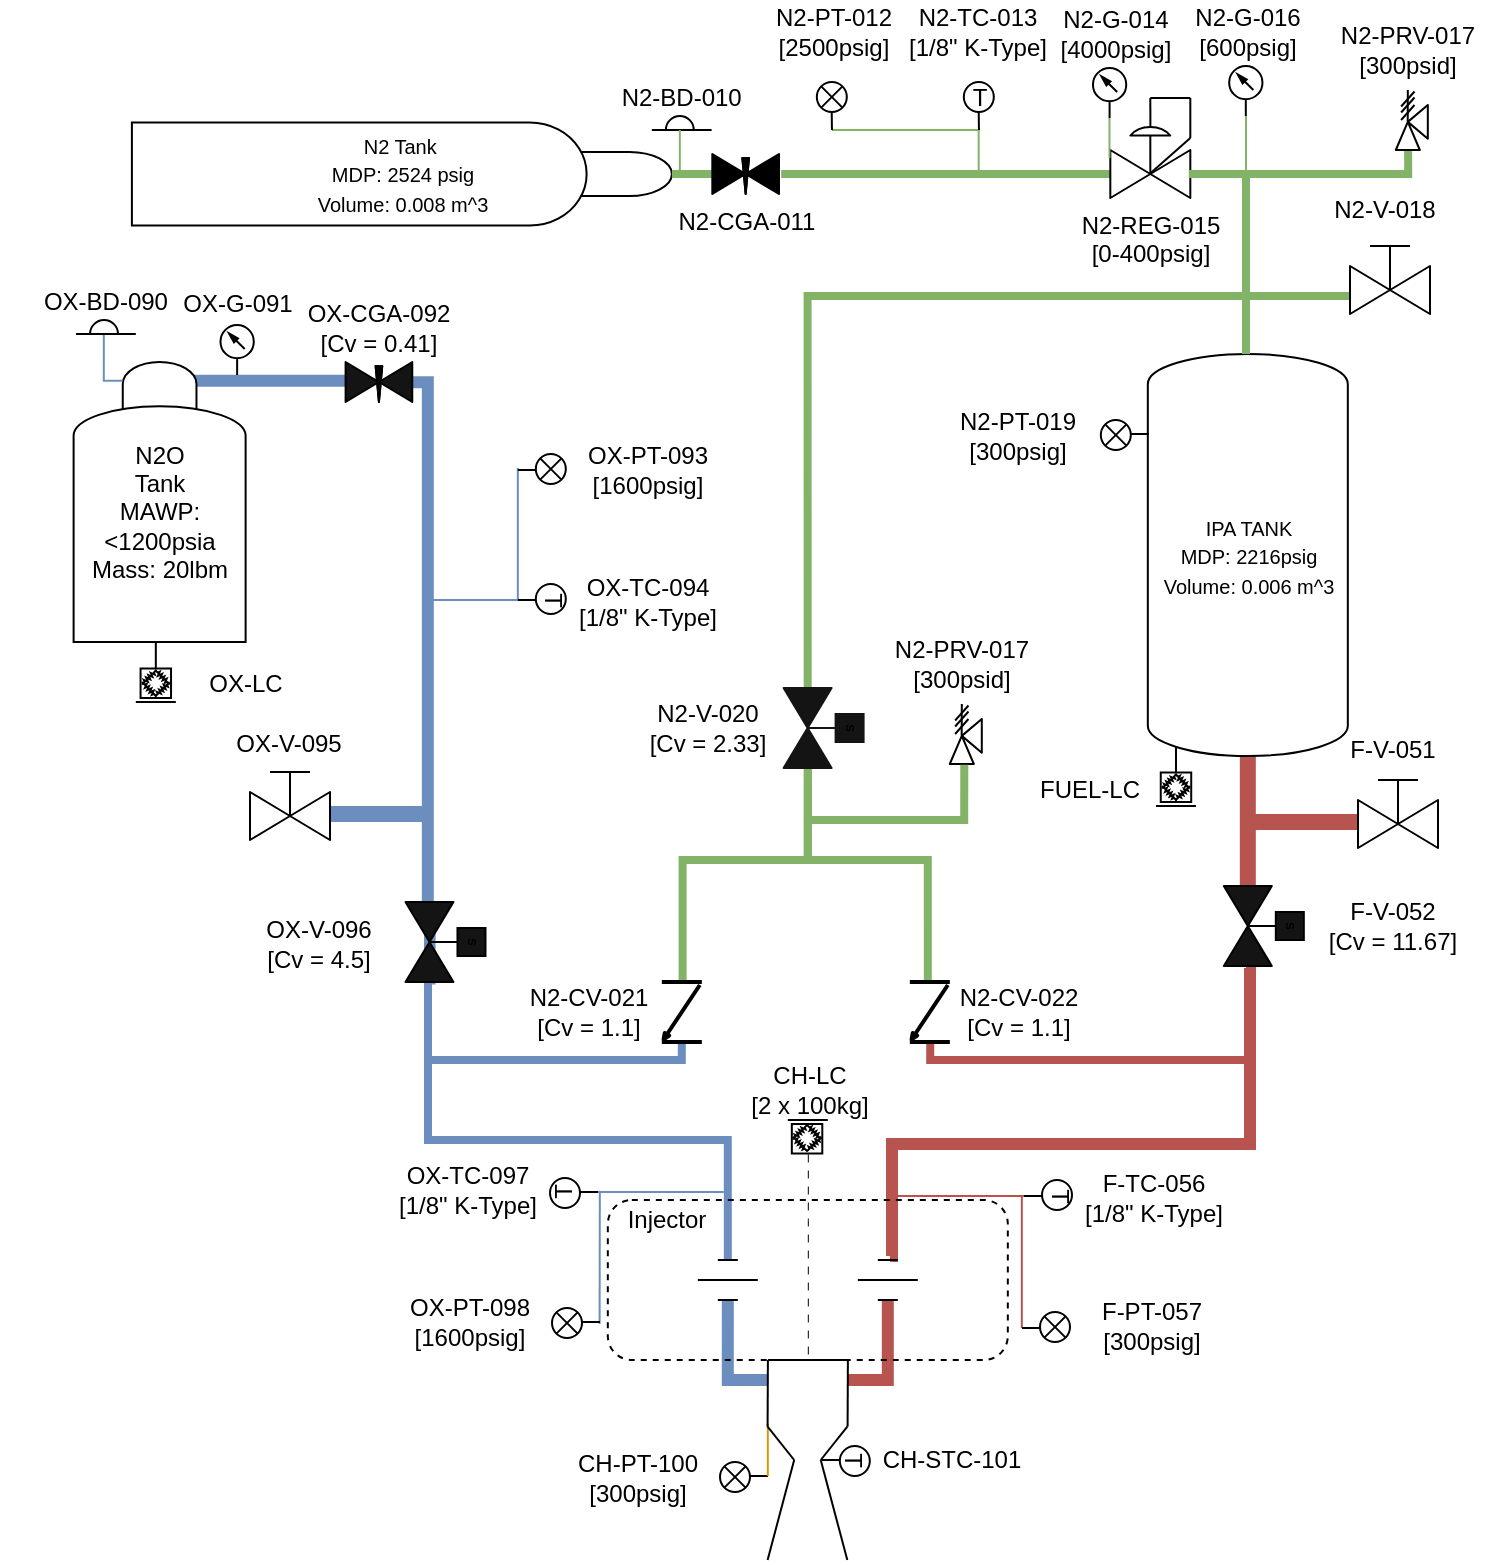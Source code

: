 <mxfile>
    <diagram name="P&amp;ID" id="ptwcyao2qoM2ukkbA5NZ">
        <mxGraphModel dx="1963" dy="1117" grid="0" gridSize="10" guides="1" tooltips="0" connect="1" arrows="1" fold="1" page="1" pageScale="1" pageWidth="850" pageHeight="1100" math="1" shadow="0">
            <root>
                <mxCell id="0"/>
                <mxCell id="1" parent="0"/>
                <mxCell id="225" value="" style="edgeStyle=elbowEdgeStyle;rounded=0;orthogonalLoop=1;jettySize=auto;html=1;fillColor=#dae8fc;strokeColor=#6c8ebf;endArrow=none;endFill=0;strokeWidth=6;exitX=-0.003;exitY=0.47;exitDx=0;exitDy=0;exitPerimeter=0;" parent="1" source="E2To5tkKnf_a1yXdmPDb-52" edge="1">
                    <mxGeometry relative="1" as="geometry">
                        <mxPoint x="-641.197" y="317" as="sourcePoint"/>
                        <mxPoint x="-719.09" y="309" as="targetPoint"/>
                        <Array as="points">
                            <mxPoint x="-719.09" y="308"/>
                            <mxPoint x="-709.09" y="308"/>
                            <mxPoint x="-669.09" y="308"/>
                        </Array>
                    </mxGeometry>
                </mxCell>
                <object label="&lt;font style=&quot;font-size: 10px;&quot;&gt;N2 Tank&amp;nbsp;&lt;br&gt;MDP: 2524 psig&lt;br&gt;Volume: 0.008 m^3&lt;/font&gt;" Link="https://www.amazon.com/Steel-Nitrogen-Cylinder-CGA580-Valve/dp/B01E2T8IUS/ref=sr_1_5?crid=2WESMH2KI9RNC&amp;dib=eyJ2IjoiMSJ9.UkUxpWCjX_pMewvsD3aWuj7VH0FMFpE-Qej8D3Qy_5TWjO6rcDyk85D7egStnxqHOm9EhyuZyVw8PzQVLxx2BqXKHt87r-ECGiHXTchvH85RNd0Lyh9uQv5j07Gszc2COOSzBb1Kzr4LU5It0JwPMWdfnjvQmfTZt170yX2CHNJZQb2N4jqrp1obgsP2Q1avfdEmQ2bh1OXk3ycH20oFBvdlh5EYMUZTFACPb16njg9gQZ36Bxq_0iTYm9FfdrROzuzLDG5GT9aRYQk_U3DZ9kJuWKJ55UXqyBQQA-L3fQE.G-6oVPHWYk9HAKTX1KmDuQG73yr5a79DSe36juRHouM&amp;dib_tag=se&amp;keywords=nitrogen+bottle&amp;qid=1712454394&amp;sprefix=nitrogen+bottl%2Caps%2C167&amp;sr=8-5" id="E2To5tkKnf_a1yXdmPDb-1">
                    <mxCell style="shape=mxgraph.pid.vessels.gas_bottle;html=1;pointerEvents=1;align=center;verticalLabelPosition=middle;verticalAlign=middle;dashed=0;rotation=90;horizontal=0;labelPosition=center;deletable=0;" parent="1" vertex="1">
                        <mxGeometry x="-627.84" y="70" width="51.58" height="270" as="geometry"/>
                    </mxCell>
                </object>
                <mxCell id="E2To5tkKnf_a1yXdmPDb-53" value="OX-CGA-092&lt;br&gt;[Cv = 0.41]" style="text;strokeColor=none;align=center;fillColor=none;html=1;verticalAlign=middle;whiteSpace=wrap;rounded=0;" parent="1" vertex="1">
                    <mxGeometry x="-664.04" y="267" width="101" height="30" as="geometry"/>
                </mxCell>
                <mxCell id="E2To5tkKnf_a1yXdmPDb-58" value="" style="edgeStyle=none;rounded=0;orthogonalLoop=1;jettySize=auto;html=1;endArrow=none;endFill=0;fillColor=#d5e8d4;strokeColor=#82b366;strokeWidth=4;" parent="1" source="E2To5tkKnf_a1yXdmPDb-54" target="E2To5tkKnf_a1yXdmPDb-1" edge="1">
                    <mxGeometry relative="1" as="geometry"/>
                </mxCell>
                <mxCell id="E2To5tkKnf_a1yXdmPDb-62" value="" style="edgeStyle=none;rounded=0;orthogonalLoop=1;jettySize=auto;html=1;entryX=0;entryY=0.7;entryDx=0;entryDy=0;entryPerimeter=0;endArrow=none;endFill=0;fillColor=#d5e8d4;strokeColor=#82b366;strokeWidth=4;exitX=1.033;exitY=0.5;exitDx=0;exitDy=0;exitPerimeter=0;" parent="1" source="E2To5tkKnf_a1yXdmPDb-54" target="E2To5tkKnf_a1yXdmPDb-2" edge="1">
                    <mxGeometry relative="1" as="geometry">
                        <mxPoint x="-359.09" y="205" as="sourcePoint"/>
                    </mxGeometry>
                </mxCell>
                <object label="" Link="https://www.amazon.com/Nitrogen-Regulator-Delivery-Pressure-Connection/dp/B09FXSDTFY/ref=sr_1_3?crid=G27DYCH0MPOZ&amp;dib=eyJ2IjoiMSJ9.Lq7QIqGfdrRxSxRGbSKEU6oSiAX9KeUwS6EHVtj2S_RL9L2_j2Ai_peP1tUTwHRVN996UOTuWCjjLsvRcK3N4jYDwkdgPqPNmFmMtd5JlGyBC-RiHSnGRXJoK8-u5eqjYA5QrYS6ZTl-SfkXuQDr5otvYiiGggtycuHNocbrk8AIneW-0yb1LC3XBkVLJ6ootoulUTr2-xBrEG9LyLUmLDnTAVdAoVVOUjTW511xFSk.2qhXxcZJ6CV33U5DYMhOkbqOTIol5RuQ72cMtMPOlyI&amp;dib_tag=se&amp;keywords=0-400psig+regulator&amp;qid=1712455248&amp;sprefix=0-400ps+regulator%2Caps%2C228&amp;sr=8-3" id="E2To5tkKnf_a1yXdmPDb-10">
                    <mxCell style="group;rotation=90;" parent="1" vertex="1" connectable="0">
                        <mxGeometry x="-247.84" y="167" width="40" height="50" as="geometry"/>
                    </mxCell>
                </object>
                <mxCell id="E2To5tkKnf_a1yXdmPDb-2" value="N2-REG-015&lt;br&gt;[0-400psig]" style="verticalLabelPosition=bottom;align=center;html=1;verticalAlign=top;pointerEvents=1;dashed=0;shape=mxgraph.pid2valves.valve;valveType=gate;actuator=diaph;points=[[0,0.7,0,0,0],[1,0.7,0,0,0]];" parent="E2To5tkKnf_a1yXdmPDb-10" vertex="1">
                    <mxGeometry y="10" width="40" height="40" as="geometry"/>
                </mxCell>
                <mxCell id="E2To5tkKnf_a1yXdmPDb-6" value="" style="endArrow=none;html=1;rounded=0;exitX=0.501;exitY=0.11;exitDx=0;exitDy=0;exitPerimeter=0;" parent="E2To5tkKnf_a1yXdmPDb-10" source="E2To5tkKnf_a1yXdmPDb-2" edge="1">
                    <mxGeometry width="50" height="50" relative="1" as="geometry">
                        <mxPoint x="100" y="40" as="sourcePoint"/>
                        <mxPoint x="20" as="targetPoint"/>
                    </mxGeometry>
                </mxCell>
                <mxCell id="E2To5tkKnf_a1yXdmPDb-7" value="" style="endArrow=none;html=1;rounded=0;" parent="E2To5tkKnf_a1yXdmPDb-10" edge="1">
                    <mxGeometry width="50" height="50" relative="1" as="geometry">
                        <mxPoint x="40" as="sourcePoint"/>
                        <mxPoint x="20" as="targetPoint"/>
                    </mxGeometry>
                </mxCell>
                <mxCell id="E2To5tkKnf_a1yXdmPDb-8" value="" style="endArrow=none;html=1;rounded=0;" parent="E2To5tkKnf_a1yXdmPDb-10" edge="1">
                    <mxGeometry width="50" height="50" relative="1" as="geometry">
                        <mxPoint x="40" y="20" as="sourcePoint"/>
                        <mxPoint x="40" as="targetPoint"/>
                    </mxGeometry>
                </mxCell>
                <mxCell id="E2To5tkKnf_a1yXdmPDb-9" value="" style="endArrow=none;html=1;rounded=0;exitX=0.501;exitY=0.691;exitDx=0;exitDy=0;exitPerimeter=0;" parent="E2To5tkKnf_a1yXdmPDb-10" source="E2To5tkKnf_a1yXdmPDb-2" edge="1">
                    <mxGeometry width="50" height="50" relative="1" as="geometry">
                        <mxPoint x="50" y="30" as="sourcePoint"/>
                        <mxPoint x="40" y="20" as="targetPoint"/>
                    </mxGeometry>
                </mxCell>
                <mxCell id="E2To5tkKnf_a1yXdmPDb-14" style="edgeStyle=none;rounded=0;orthogonalLoop=1;jettySize=auto;html=1;entryX=0;entryY=0.5;entryDx=0;entryDy=0;entryPerimeter=0;" parent="E2To5tkKnf_a1yXdmPDb-10" source="E2To5tkKnf_a1yXdmPDb-2" target="E2To5tkKnf_a1yXdmPDb-2" edge="1">
                    <mxGeometry relative="1" as="geometry"/>
                </mxCell>
                <mxCell id="324" value="" style="edgeStyle=none;rounded=0;orthogonalLoop=1;jettySize=auto;html=1;endArrow=none;endFill=0;fillColor=#d5e8d4;strokeColor=#82b366;strokeWidth=1;entryX=0.5;entryY=0;entryDx=0;entryDy=0;entryPerimeter=0;" parent="E2To5tkKnf_a1yXdmPDb-10" edge="1">
                    <mxGeometry relative="1" as="geometry">
                        <mxPoint x="-0.42" y="30" as="sourcePoint"/>
                        <mxPoint x="-0.42" y="10" as="targetPoint"/>
                    </mxGeometry>
                </mxCell>
                <object label="N2-CGA-011" Cv="0.678" Link="https://allsafe.net/shop/valves/inert-gas-valves/cga580-inert-gas-valve-3-4-ngt-3360-psi-004-oversize/" IN_BOM="False" id="E2To5tkKnf_a1yXdmPDb-54">
                    <mxCell style="verticalLabelPosition=bottom;align=center;html=1;verticalAlign=top;pointerEvents=1;dashed=0;shape=mxgraph.pid2valves.valve;valveType=needle;rotation=0;fillColor=#000000;" parent="1" vertex="1">
                        <mxGeometry x="-446.84" y="195" width="33.33" height="20" as="geometry"/>
                    </mxCell>
                </object>
                <mxCell id="17" value="" style="edgeStyle=none;rounded=1;html=1;strokeWidth=8;fontSize=2;endArrow=none;endFill=0;entryX=0;entryY=0.7;entryDx=0;entryDy=0;entryPerimeter=0;fillColor=#f8cecc;strokeColor=#b85450;startArrow=none;" parent="1" source="7" target="14" edge="1">
                    <mxGeometry relative="1" as="geometry">
                        <mxPoint x="-179.09" y="536" as="sourcePoint"/>
                    </mxGeometry>
                </mxCell>
                <object label="&lt;font style=&quot;font-size: 10px;&quot;&gt;IPA TANK&lt;br&gt;MDP: 2216psig&lt;br&gt;Volume:&amp;nbsp;0.006 m^3&lt;/font&gt;" Link="https://www.amazon.com/Kegco-I22-580-Nitrogen-Pressure-Aluminum/dp/B0037B3BLE/ref=sr_1_5?crid=189FJLK5VGD7V&amp;dib=eyJ2IjoiMSJ9.kKSaQLcCbBU_4ziaPGCH2pR_W19GQ_DGJ5qfe-3U96PqgCmT5-hMFpHKlijd49UHP8OPYMHDaqxQoMUKcnowXHZxP1YaVax5w0Qhiz9s8x3gLI67C8EK9CvOppyQf30dG5BEmC50MKXVcQognfPkfIv-Oytoeifr2dkRyF9ptHGS6GQiwGqs2_PFLeqv2wRFL3RX3XV2_OJZdPbUVhowm7x9uLSdsG4rI_gyWCZ-g7g9BdLO8fGXbS_fez6ppWc3t80pHmG13wHMQcwG-UsR3aQb4DLdKlmWC_uVWvvVzsM.F5SNlG_caipPtgKYApMQqfA0-bVt0L3i1NSasG_ge0Q&amp;dib_tag=se&amp;keywords=aluminum+nitrogen+tank&amp;qid=1712515315&amp;sprefix=aluminum+nitrogen+ta%2Caps%2C324&amp;sr=8-5" id="7">
                    <mxCell style="shape=mxgraph.pid.vessels.pressurized_vessel;html=1;pointerEvents=1;align=center;verticalLabelPosition=middle;verticalAlign=middle;dashed=0;horizontal=1;labelPosition=center;" parent="1" vertex="1">
                        <mxGeometry x="-229.09" y="295" width="100" height="201" as="geometry"/>
                    </mxCell>
                </object>
                <mxCell id="11" value="N2-BD-010" style="group;verticalAlign=bottom;horizontal=1;labelPosition=center;verticalLabelPosition=top;align=center;" parent="1" vertex="1" connectable="0">
                    <mxGeometry x="-477.09" y="176" width="29.89" height="7" as="geometry"/>
                </mxCell>
                <mxCell id="8" value="" style="endArrow=none;html=1;strokeWidth=1;rounded=1;" parent="11" edge="1">
                    <mxGeometry width="50" height="50" relative="1" as="geometry">
                        <mxPoint y="7" as="sourcePoint"/>
                        <mxPoint x="10" y="7" as="targetPoint"/>
                    </mxGeometry>
                </mxCell>
                <mxCell id="9" value="" style="endArrow=none;html=1;strokeWidth=1;fontSize=2;" parent="11" edge="1">
                    <mxGeometry width="50" height="50" relative="1" as="geometry">
                        <mxPoint x="19.89" y="7" as="sourcePoint"/>
                        <mxPoint x="29.89" y="7" as="targetPoint"/>
                    </mxGeometry>
                </mxCell>
                <mxCell id="10" value="" style="verticalLabelPosition=bottom;verticalAlign=top;html=1;shape=mxgraph.basic.half_circle;rotation=-180;" parent="11" vertex="1">
                    <mxGeometry x="7" width="14" height="7" as="geometry"/>
                </mxCell>
                <mxCell id="12" value="" style="edgeStyle=none;rounded=0;orthogonalLoop=1;jettySize=auto;html=1;endArrow=none;endFill=0;fillColor=#d5e8d4;strokeColor=#82b366;strokeWidth=1;entryX=0.5;entryY=0;entryDx=0;entryDy=0;entryPerimeter=0;" parent="1" target="10" edge="1">
                    <mxGeometry relative="1" as="geometry">
                        <mxPoint x="-463.09" y="203" as="sourcePoint"/>
                        <mxPoint x="-457.05" y="215.0" as="targetPoint"/>
                    </mxGeometry>
                </mxCell>
                <mxCell id="68" value="" style="edgeStyle=orthogonalEdgeStyle;rounded=0;orthogonalLoop=1;jettySize=auto;html=1;fillColor=#dae8fc;strokeColor=#6c8ebf;endArrow=none;endFill=0;strokeWidth=4;exitX=1.032;exitY=0.674;exitDx=0;exitDy=0;exitPerimeter=0;" parent="1" source="18" edge="1">
                    <mxGeometry relative="1" as="geometry">
                        <mxPoint x="-589.09" y="639" as="sourcePoint"/>
                        <mxPoint x="-439.09" y="748" as="targetPoint"/>
                        <Array as="points">
                            <mxPoint x="-589" y="581"/>
                            <mxPoint x="-589" y="688"/>
                            <mxPoint x="-439" y="688"/>
                        </Array>
                    </mxGeometry>
                </mxCell>
                <mxCell id="69" value="" style="edgeStyle=orthogonalEdgeStyle;rounded=0;orthogonalLoop=1;jettySize=auto;html=1;fillColor=#dae8fc;strokeColor=#6c8ebf;endArrow=none;endFill=0;strokeWidth=6;" parent="1" edge="1">
                    <mxGeometry relative="1" as="geometry">
                        <mxPoint x="-419.09" y="808" as="sourcePoint"/>
                        <mxPoint x="-439.09" y="768" as="targetPoint"/>
                        <Array as="points">
                            <mxPoint x="-439.09" y="808"/>
                        </Array>
                    </mxGeometry>
                </mxCell>
                <mxCell id="71" value="" style="edgeStyle=orthogonalEdgeStyle;rounded=0;orthogonalLoop=1;jettySize=auto;html=1;fillColor=#f8cecc;strokeColor=#b85450;endArrow=none;endFill=0;strokeWidth=6;" parent="1" edge="1">
                    <mxGeometry relative="1" as="geometry">
                        <mxPoint x="-379.09" y="808" as="sourcePoint"/>
                        <mxPoint x="-359.09" y="768" as="targetPoint"/>
                        <Array as="points">
                            <mxPoint x="-359.09" y="808"/>
                        </Array>
                    </mxGeometry>
                </mxCell>
                <mxCell id="55" value="" style="group;rotation=90;" parent="1" vertex="1" connectable="0">
                    <mxGeometry x="-449.09" y="743" width="20" height="30" as="geometry"/>
                </mxCell>
                <mxCell id="43" value="" style="endArrow=none;html=1;rounded=1;strokeWidth=1;fontSize=2;" parent="55" edge="1">
                    <mxGeometry width="50" height="50" relative="1" as="geometry">
                        <mxPoint x="5" y="5" as="sourcePoint"/>
                        <mxPoint x="15" y="5" as="targetPoint"/>
                    </mxGeometry>
                </mxCell>
                <mxCell id="52" value="" style="endArrow=none;html=1;rounded=1;strokeWidth=1;fontSize=2;" parent="55" edge="1">
                    <mxGeometry width="50" height="50" relative="1" as="geometry">
                        <mxPoint x="-5" y="15" as="sourcePoint"/>
                        <mxPoint x="25" y="15" as="targetPoint"/>
                    </mxGeometry>
                </mxCell>
                <mxCell id="53" value="" style="endArrow=none;html=1;rounded=1;strokeWidth=1;fontSize=2;" parent="55" edge="1">
                    <mxGeometry width="50" height="50" relative="1" as="geometry">
                        <mxPoint x="5" y="25" as="sourcePoint"/>
                        <mxPoint x="15" y="25" as="targetPoint"/>
                    </mxGeometry>
                </mxCell>
                <mxCell id="72" value="" style="edgeStyle=orthogonalEdgeStyle;rounded=0;orthogonalLoop=1;jettySize=auto;html=1;fillColor=#f8cecc;strokeColor=#b85450;endArrow=none;endFill=0;strokeWidth=6;" parent="1" edge="1">
                    <mxGeometry relative="1" as="geometry">
                        <mxPoint x="-358" y="746" as="sourcePoint"/>
                        <mxPoint x="-180" y="602" as="targetPoint"/>
                        <Array as="points">
                            <mxPoint x="-357" y="746"/>
                            <mxPoint x="-357" y="690"/>
                            <mxPoint x="-178" y="690"/>
                        </Array>
                    </mxGeometry>
                </mxCell>
                <mxCell id="56" value="" style="group;rotation=90;" parent="1" vertex="1" connectable="0">
                    <mxGeometry x="-369.09" y="743" width="20" height="30" as="geometry"/>
                </mxCell>
                <mxCell id="57" value="" style="endArrow=none;html=1;rounded=1;strokeWidth=1;fontSize=2;" parent="56" edge="1">
                    <mxGeometry width="50" height="50" relative="1" as="geometry">
                        <mxPoint x="5" y="5" as="sourcePoint"/>
                        <mxPoint x="15" y="5" as="targetPoint"/>
                    </mxGeometry>
                </mxCell>
                <mxCell id="58" value="" style="endArrow=none;html=1;rounded=1;strokeWidth=1;fontSize=2;" parent="56" edge="1">
                    <mxGeometry width="50" height="50" relative="1" as="geometry">
                        <mxPoint x="-5" y="15" as="sourcePoint"/>
                        <mxPoint x="25" y="15" as="targetPoint"/>
                    </mxGeometry>
                </mxCell>
                <mxCell id="59" value="" style="endArrow=none;html=1;rounded=1;strokeWidth=1;fontSize=2;" parent="56" edge="1">
                    <mxGeometry width="50" height="50" relative="1" as="geometry">
                        <mxPoint x="5" y="25" as="sourcePoint"/>
                        <mxPoint x="15" y="25" as="targetPoint"/>
                    </mxGeometry>
                </mxCell>
                <mxCell id="73" value="" style="shape=ext;double=0;rounded=1;whiteSpace=wrap;html=1;fontSize=2;gradientColor=default;fillColor=none;dashed=1;perimeterSpacing=0;" parent="1" vertex="1">
                    <mxGeometry x="-499.09" y="718" width="200" height="80" as="geometry"/>
                </mxCell>
                <mxCell id="79" value="" style="edgeStyle=elbowEdgeStyle;rounded=0;orthogonalLoop=1;jettySize=auto;html=1;fillColor=#dae8fc;strokeColor=#6c8ebf;endArrow=none;endFill=0;strokeWidth=4;exitX=1;exitY=0.7;exitDx=0;exitDy=0;exitPerimeter=0;" parent="1" edge="1">
                    <mxGeometry relative="1" as="geometry">
                        <mxPoint x="-462.1" y="640" as="sourcePoint"/>
                        <mxPoint x="-589.09" y="648" as="targetPoint"/>
                        <Array as="points">
                            <mxPoint x="-462.09" y="628"/>
                        </Array>
                    </mxGeometry>
                </mxCell>
                <mxCell id="80" value="" style="edgeStyle=orthogonalEdgeStyle;rounded=0;orthogonalLoop=1;jettySize=auto;html=1;fillColor=#f8cecc;strokeColor=#b85450;endArrow=none;endFill=0;strokeWidth=4;exitX=1.013;exitY=0.489;exitDx=0;exitDy=0;exitPerimeter=0;" parent="1" source="78" edge="1">
                    <mxGeometry relative="1" as="geometry">
                        <mxPoint x="-338.27" y="623" as="sourcePoint"/>
                        <mxPoint x="-179.09" y="648" as="targetPoint"/>
                        <Array as="points">
                            <mxPoint x="-338.09" y="648"/>
                        </Array>
                    </mxGeometry>
                </mxCell>
                <mxCell id="88" value="" style="edgeStyle=orthogonalEdgeStyle;rounded=0;orthogonalLoop=1;jettySize=auto;html=1;endArrow=none;endFill=0;fillColor=#d5e8d4;strokeColor=#82b366;strokeWidth=4;entryX=-0.049;entryY=0.53;entryDx=0;entryDy=0;entryPerimeter=0;" parent="1" edge="1">
                    <mxGeometry relative="1" as="geometry">
                        <mxPoint x="-399.09" y="498" as="sourcePoint"/>
                        <mxPoint x="-461.69" y="608" as="targetPoint"/>
                        <Array as="points">
                            <mxPoint x="-399.09" y="503"/>
                            <mxPoint x="-399.09" y="548"/>
                            <mxPoint x="-462.09" y="548"/>
                        </Array>
                    </mxGeometry>
                </mxCell>
                <mxCell id="89" value="" style="edgeStyle=orthogonalEdgeStyle;rounded=0;orthogonalLoop=1;jettySize=auto;html=1;endArrow=none;endFill=0;fillColor=#d5e8d4;strokeColor=#82b366;strokeWidth=4;" parent="1" edge="1">
                    <mxGeometry relative="1" as="geometry">
                        <mxPoint x="-399.09" y="498" as="sourcePoint"/>
                        <mxPoint x="-339.09" y="608" as="targetPoint"/>
                        <Array as="points">
                            <mxPoint x="-399.09" y="508"/>
                            <mxPoint x="-399.09" y="548"/>
                            <mxPoint x="-339.09" y="548"/>
                        </Array>
                    </mxGeometry>
                </mxCell>
                <mxCell id="103" value="" style="edgeStyle=none;rounded=0;orthogonalLoop=1;jettySize=auto;html=1;endArrow=none;endFill=0;fillColor=#d5e8d4;strokeColor=#82b366;strokeWidth=1;entryX=0.5;entryY=0;entryDx=0;entryDy=0;entryPerimeter=0;" parent="1" edge="1">
                    <mxGeometry relative="1" as="geometry">
                        <mxPoint x="-313.66" y="203" as="sourcePoint"/>
                        <mxPoint x="-313.66" y="183.0" as="targetPoint"/>
                    </mxGeometry>
                </mxCell>
                <mxCell id="110" value="" style="edgeStyle=none;rounded=0;orthogonalLoop=1;jettySize=auto;html=1;endArrow=none;endFill=0;fillColor=#d5e8d4;strokeColor=#82b366;strokeWidth=1;" parent="1" edge="1">
                    <mxGeometry relative="1" as="geometry">
                        <mxPoint x="-387.09" y="183" as="sourcePoint"/>
                        <mxPoint x="-313.09" y="183" as="targetPoint"/>
                    </mxGeometry>
                </mxCell>
                <object label="" IN_BOM="True" Price="45.0" Link="https://www.amazon.com/IIL-Pressure-transducer-Sender-Water/dp/B07GWCJCH4/ref=sr_1_3?crid=2VP20O97UYFCS&amp;dib=eyJ2IjoiMSJ9.eju-UQ5lJLAfhRsoImmM2NYmTE7sYUQM3yrqyGj7QfhRtrxiRSDw_3h3Q2nKFgGIJpA4aPXgle2TP22tdpQirN9fVw2RpEiT76Nmm1q-z71yxs5VnO17JQoSnZRmPhgqUQn7aCUTSp8j7dI4fCFstqsvHH08BnlIleTw06NZ7VMLCKjSj3M3SslN8WcA73iEm4A6xKZwSu13eB93Z3uwEtHtkCNkxtSSNAaR2hfALMI.wo00cVFNuU5novlWrCYpHxpVe5wQZ3lmlfOd1VxC4mU&amp;dib_tag=se&amp;keywords=3000+psi+pressure+transducer&amp;qid=1712515924&amp;sprefix=3000+psi+pressure+trans%2Caps%2C432&amp;sr=8-3" OTHER="https://transducersdirect.com/products/special-pricing-closeout/tdl35-pressure-transducer-4-20ma-0-3000-psi-1-8-npt-male-9-4-din-connector/" id="113">
                    <mxCell style="group" parent="1" vertex="1" connectable="0">
                        <mxGeometry x="-437.09" y="134" width="100" height="49" as="geometry"/>
                    </mxCell>
                </object>
                <mxCell id="101" value="" style="group" parent="113" vertex="1" connectable="0">
                    <mxGeometry x="42.5" y="25" width="15" height="24" as="geometry"/>
                </mxCell>
                <mxCell id="92" value="" style="ellipse;whiteSpace=wrap;html=1;aspect=fixed;" parent="101" vertex="1">
                    <mxGeometry width="15" height="15" as="geometry"/>
                </mxCell>
                <mxCell id="97" value="" style="endArrow=none;html=1;" parent="101" edge="1">
                    <mxGeometry width="50" height="50" relative="1" as="geometry">
                        <mxPoint x="7.56" y="24" as="sourcePoint"/>
                        <mxPoint x="7.45" y="15" as="targetPoint"/>
                        <Array as="points"/>
                    </mxGeometry>
                </mxCell>
                <mxCell id="99" value="" style="endArrow=none;html=1;entryX=1;entryY=0;entryDx=0;entryDy=0;exitX=0;exitY=1;exitDx=0;exitDy=0;" parent="101" source="92" target="92" edge="1">
                    <mxGeometry width="50" height="50" relative="1" as="geometry">
                        <mxPoint x="-35.0" y="50" as="sourcePoint"/>
                        <mxPoint x="15" as="targetPoint"/>
                    </mxGeometry>
                </mxCell>
                <mxCell id="100" value="" style="endArrow=none;html=1;entryX=0;entryY=0;entryDx=0;entryDy=0;exitX=1;exitY=1;exitDx=0;exitDy=0;" parent="101" source="92" target="92" edge="1">
                    <mxGeometry width="50" height="50" relative="1" as="geometry">
                        <mxPoint x="12.197" y="22.803" as="sourcePoint"/>
                        <mxPoint x="22.803" y="12.197" as="targetPoint"/>
                    </mxGeometry>
                </mxCell>
                <mxCell id="111" value="&lt;span style=&quot;&quot;&gt;N2-PT-012&lt;br&gt;[2500psig]&lt;br&gt;&lt;/span&gt;" style="text;strokeColor=none;align=center;fillColor=none;html=1;verticalAlign=middle;whiteSpace=wrap;rounded=0;" parent="113" vertex="1">
                    <mxGeometry x="1" y="-15" width="100" height="30" as="geometry"/>
                </mxCell>
                <mxCell id="141" value="F-V-052&lt;br&gt;[Cv = 11.67]" style="text;strokeColor=none;align=center;fillColor=none;html=1;verticalAlign=middle;whiteSpace=wrap;rounded=0;" parent="1" vertex="1">
                    <mxGeometry x="-155.09" y="566" width="97.21" height="30" as="geometry"/>
                </mxCell>
                <mxCell id="142" value="" style="edgeStyle=orthogonalEdgeStyle;rounded=0;orthogonalLoop=1;jettySize=auto;html=1;endArrow=none;endFill=0;fillColor=#d5e8d4;strokeColor=#82b366;strokeWidth=4;entryX=0.021;entryY=0.699;entryDx=0;entryDy=0;entryPerimeter=0;" parent="1" target="82" edge="1">
                    <mxGeometry relative="1" as="geometry">
                        <mxPoint x="-180" y="241" as="sourcePoint"/>
                        <mxPoint x="-399.09" y="458" as="targetPoint"/>
                        <Array as="points">
                            <mxPoint x="-180" y="244"/>
                            <mxPoint x="-180" y="266"/>
                            <mxPoint x="-399" y="266"/>
                        </Array>
                    </mxGeometry>
                </mxCell>
                <mxCell id="155" value="" style="edgeStyle=elbowEdgeStyle;rounded=0;orthogonalLoop=1;jettySize=auto;html=1;entryX=0.025;entryY=0.702;entryDx=0;entryDy=0;entryPerimeter=0;fillColor=#dae8fc;strokeColor=#6c8ebf;endArrow=none;endFill=0;strokeWidth=6;exitX=0.986;exitY=0.509;exitDx=0;exitDy=0;exitPerimeter=0;" parent="1" source="E2To5tkKnf_a1yXdmPDb-52" target="18" edge="1">
                    <mxGeometry relative="1" as="geometry">
                        <mxPoint x="-588.331" y="453.855" as="sourcePoint"/>
                        <mxPoint x="-556.018" y="546.995" as="targetPoint"/>
                        <Array as="points">
                            <mxPoint x="-589.09" y="492.19"/>
                        </Array>
                    </mxGeometry>
                </mxCell>
                <mxCell id="77" value="" style="verticalLabelPosition=bottom;align=center;html=1;verticalAlign=top;pointerEvents=1;dashed=0;shape=mxgraph.pid2valves.valve;valveType=check;rounded=1;strokeWidth=2;fontSize=2;fillColor=none;gradientColor=default;rotation=90;" parent="1" vertex="1">
                    <mxGeometry x="-477.09" y="614" width="30" height="20" as="geometry"/>
                </mxCell>
                <mxCell id="78" value="" style="verticalLabelPosition=bottom;align=center;html=1;verticalAlign=top;pointerEvents=1;dashed=0;shape=mxgraph.pid2valves.valve;valveType=check;rounded=1;strokeWidth=2;fontSize=2;fillColor=none;gradientColor=default;rotation=90;" parent="1" vertex="1">
                    <mxGeometry x="-353.09" y="614" width="30" height="20" as="geometry"/>
                </mxCell>
                <mxCell id="82" value="" style="verticalLabelPosition=bottom;align=center;html=1;verticalAlign=top;pointerEvents=1;dashed=0;shape=mxgraph.pid2valves.valve;valveType=gate;actuator=solenoid;fontSize=2;rotation=90;points=[[0.3,0,0,0,0],[0.3,1,0,0,0]];fillColor=#141414;fontColor=#333333;strokeColor=#141414;" parent="1" vertex="1">
                    <mxGeometry x="-411.2" y="462" width="40" height="40" as="geometry"/>
                </mxCell>
                <mxCell id="E2To5tkKnf_a1yXdmPDb-52" value="" style="verticalLabelPosition=bottom;align=center;html=1;verticalAlign=top;pointerEvents=1;dashed=0;shape=mxgraph.pid2valves.valve;valveType=needle;rotation=0;strokeColor=#000000;gradientColor=default;fillColor=#141414;" parent="1" vertex="1">
                    <mxGeometry x="-630.2" y="299" width="33.33" height="20" as="geometry"/>
                </mxCell>
                <object label="" IN_BOM="True" Price="30.44" Link="https://www.mcmaster.com/39095K64/" id="160">
                    <mxCell style="group" parent="1" vertex="1" connectable="0">
                        <mxGeometry x="-363.59" y="134" width="100" height="49" as="geometry"/>
                    </mxCell>
                </object>
                <mxCell id="104" value="" style="group" parent="160" vertex="1" connectable="0">
                    <mxGeometry x="42.5" y="25" width="15" height="24" as="geometry"/>
                </mxCell>
                <mxCell id="105" value="" style="ellipse;whiteSpace=wrap;html=1;aspect=fixed;" parent="104" vertex="1">
                    <mxGeometry width="15" height="15" as="geometry"/>
                </mxCell>
                <mxCell id="106" value="" style="endArrow=none;html=1;" parent="104" edge="1">
                    <mxGeometry width="50" height="50" relative="1" as="geometry">
                        <mxPoint x="7.56" y="24" as="sourcePoint"/>
                        <mxPoint x="7.45" y="15" as="targetPoint"/>
                        <Array as="points"/>
                    </mxGeometry>
                </mxCell>
                <mxCell id="109" value="T" style="text;strokeColor=none;align=center;fillColor=none;html=1;verticalAlign=middle;whiteSpace=wrap;rounded=0;textDirection=ltr;" parent="104" vertex="1">
                    <mxGeometry x="3.75" y="2.5" width="7.5" height="10" as="geometry"/>
                </mxCell>
                <mxCell id="112" value="&lt;span style=&quot;&quot;&gt;N2-TC-013&lt;br&gt;[1/8&quot; K-Type]&lt;br&gt;&lt;/span&gt;" style="text;strokeColor=none;align=center;fillColor=none;html=1;verticalAlign=middle;whiteSpace=wrap;rounded=0;" parent="160" vertex="1">
                    <mxGeometry y="-15" width="100" height="30" as="geometry"/>
                </mxCell>
                <mxCell id="177" value="" style="edgeStyle=none;rounded=0;orthogonalLoop=1;jettySize=auto;html=1;endArrow=none;endFill=0;fillColor=#dae8fc;strokeColor=#6c8ebf;strokeWidth=1;" parent="1" edge="1">
                    <mxGeometry relative="1" as="geometry">
                        <mxPoint x="-508.09" y="714" as="sourcePoint"/>
                        <mxPoint x="-441.09" y="714" as="targetPoint"/>
                    </mxGeometry>
                </mxCell>
                <mxCell id="184" value="" style="edgeStyle=none;rounded=0;orthogonalLoop=1;jettySize=auto;html=1;endArrow=none;endFill=0;fillColor=#dae8fc;strokeColor=#6c8ebf;strokeWidth=1;" parent="1" edge="1">
                    <mxGeometry relative="1" as="geometry">
                        <mxPoint x="-503.09" y="714" as="sourcePoint"/>
                        <mxPoint x="-503.2" y="780.0" as="targetPoint"/>
                    </mxGeometry>
                </mxCell>
                <mxCell id="191" value="" style="edgeStyle=none;rounded=0;orthogonalLoop=1;jettySize=auto;html=1;endArrow=none;endFill=0;fillColor=#f8cecc;strokeColor=#b85450;strokeWidth=1;" parent="1" edge="1">
                    <mxGeometry relative="1" as="geometry">
                        <mxPoint x="-287.09" y="716" as="sourcePoint"/>
                        <mxPoint x="-358.09" y="716" as="targetPoint"/>
                    </mxGeometry>
                </mxCell>
                <mxCell id="198" value="" style="edgeStyle=none;rounded=0;orthogonalLoop=1;jettySize=auto;html=1;endArrow=none;endFill=0;fillColor=#f8cecc;strokeColor=#b85450;strokeWidth=1;" parent="1" edge="1">
                    <mxGeometry relative="1" as="geometry">
                        <mxPoint x="-292.09" y="782" as="sourcePoint"/>
                        <mxPoint x="-292.09" y="716" as="targetPoint"/>
                    </mxGeometry>
                </mxCell>
                <mxCell id="209" value="&lt;span style=&quot;&quot;&gt;N2-V-020&lt;br&gt;[Cv = 2.33]&lt;br&gt;&lt;/span&gt;" style="text;strokeColor=none;align=center;fillColor=none;html=1;verticalAlign=middle;whiteSpace=wrap;rounded=0;rotation=0;" parent="1" vertex="1">
                    <mxGeometry x="-499.09" y="467" width="100" height="30" as="geometry"/>
                </mxCell>
                <mxCell id="227" value="" style="group" parent="1" vertex="1" connectable="0">
                    <mxGeometry x="-763.195" y="299" width="143.995" height="140" as="geometry"/>
                </mxCell>
                <object label="" Price="350" Cv="0.698****" Volume_cuft="0.237" MAWP_psia="1100***** double check this" Link="https://www.nitrousexpress.com/10lb-bottle-lightning-500-valve-6an-nipple-11100-6.asp" id="E2To5tkKnf_a1yXdmPDb-16">
                    <mxCell style="shape=mxgraph.pid.vessels.gas_bottle;html=1;pointerEvents=1;align=center;verticalLabelPosition=middle;verticalAlign=middle;dashed=0;rotation=-360;horizontal=0;labelPosition=center;deletable=0;textDirection=ltr;" parent="227" vertex="1">
                        <mxGeometry x="-3" width="86" height="140" as="geometry"/>
                    </mxCell>
                </object>
                <mxCell id="E2To5tkKnf_a1yXdmPDb-17" value="N2O &lt;br&gt;Tank&lt;br&gt;MAWP: &amp;lt;1200psia&lt;br&gt;Mass: 20lbm&lt;br&gt;" style="text;strokeColor=none;align=center;fillColor=none;html=1;verticalAlign=middle;whiteSpace=wrap;rounded=0;rotation=0;" parent="227" vertex="1">
                    <mxGeometry x="7.105e-15" y="60.0" width="80.0" height="30" as="geometry"/>
                </mxCell>
                <mxCell id="E2To5tkKnf_a1yXdmPDb-65" style="edgeStyle=none;rounded=0;orthogonalLoop=1;jettySize=auto;html=1;entryX=0.485;entryY=0.005;entryDx=0;entryDy=0;entryPerimeter=0;" parent="227" source="E2To5tkKnf_a1yXdmPDb-16" target="E2To5tkKnf_a1yXdmPDb-16" edge="1">
                    <mxGeometry relative="1" as="geometry"/>
                </mxCell>
                <mxCell id="223" value="OX-G-091" style="text;strokeColor=none;align=center;fillColor=none;html=1;verticalAlign=middle;whiteSpace=wrap;rounded=0;" parent="1" vertex="1">
                    <mxGeometry x="-726.32" y="255" width="83.79" height="30" as="geometry"/>
                </mxCell>
                <mxCell id="258" value="" style="group" parent="1" vertex="1" connectable="0">
                    <mxGeometry x="-735.09" y="439" width="20" height="30" as="geometry"/>
                </mxCell>
                <mxCell id="256" value="" style="group;strokeColor=default;" parent="258" vertex="1" connectable="0">
                    <mxGeometry x="2.376" y="13.256" width="15.237" height="14.747" as="geometry"/>
                </mxCell>
                <mxCell id="252" value="" style="pointerEvents=1;verticalLabelPosition=bottom;shadow=0;dashed=0;align=center;html=1;verticalAlign=top;shape=mxgraph.electrical.resistors.resistor_2;rotation=45;strokeColor=default;" parent="256" vertex="1">
                    <mxGeometry x="5.764" y="3.324" width="10.25" height="2.05" as="geometry"/>
                </mxCell>
                <mxCell id="253" value="" style="pointerEvents=1;verticalLabelPosition=bottom;shadow=0;dashed=0;align=center;html=1;verticalAlign=top;shape=mxgraph.electrical.resistors.resistor_2;rotation=-225;strokeColor=default;" parent="256" vertex="1">
                    <mxGeometry x="5.764" y="9.374" width="10.25" height="2.05" as="geometry"/>
                </mxCell>
                <mxCell id="254" value="" style="pointerEvents=1;verticalLabelPosition=bottom;shadow=0;dashed=0;align=center;html=1;verticalAlign=top;shape=mxgraph.electrical.resistors.resistor_2;rotation=-135;strokeColor=default;" parent="256" vertex="1">
                    <mxGeometry x="-0.776" y="9.374" width="10.25" height="2.05" as="geometry"/>
                </mxCell>
                <mxCell id="255" value="" style="pointerEvents=1;verticalLabelPosition=bottom;shadow=0;dashed=0;align=center;html=1;verticalAlign=top;shape=mxgraph.electrical.resistors.resistor_2;rotation=-45;strokeColor=default;" parent="256" vertex="1">
                    <mxGeometry x="-0.776" y="3.324" width="10.25" height="2.05" as="geometry"/>
                </mxCell>
                <mxCell id="244" value="" style="endArrow=none;html=1;" parent="258" edge="1">
                    <mxGeometry width="50" height="50" relative="1" as="geometry">
                        <mxPoint x="10" y="13" as="sourcePoint"/>
                        <mxPoint x="10" as="targetPoint"/>
                    </mxGeometry>
                </mxCell>
                <mxCell id="250" value="" style="endArrow=none;html=1;strokeColor=default;" parent="258" edge="1">
                    <mxGeometry width="50" height="50" relative="1" as="geometry">
                        <mxPoint x="20" y="30" as="sourcePoint"/>
                        <mxPoint y="30" as="targetPoint"/>
                    </mxGeometry>
                </mxCell>
                <mxCell id="259" value="&lt;span style=&quot;&quot;&gt;OX-LC&lt;/span&gt;" style="text;strokeColor=none;align=center;fillColor=none;html=1;verticalAlign=middle;whiteSpace=wrap;rounded=0;rotation=0;" parent="1" vertex="1">
                    <mxGeometry x="-730.2" y="445" width="100" height="30" as="geometry"/>
                </mxCell>
                <mxCell id="266" value="" style="endArrow=none;html=1;entryX=0.5;entryY=1;entryDx=0;entryDy=0;dashed=1;dashPattern=8 8;strokeWidth=0.5;" parent="1" target="73" edge="1">
                    <mxGeometry width="50" height="50" relative="1" as="geometry">
                        <mxPoint x="-399.09" y="695" as="sourcePoint"/>
                        <mxPoint x="-399.09" y="708" as="targetPoint"/>
                        <Array as="points">
                            <mxPoint x="-399.09" y="738"/>
                        </Array>
                    </mxGeometry>
                </mxCell>
                <mxCell id="76" value="Injector" style="text;strokeColor=none;align=center;fillColor=none;html=1;verticalAlign=middle;whiteSpace=wrap;rounded=0;" parent="1" vertex="1">
                    <mxGeometry x="-518.085" y="713" width="97.21" height="30" as="geometry"/>
                </mxCell>
                <mxCell id="14" value="" style="verticalLabelPosition=bottom;align=center;html=1;verticalAlign=top;pointerEvents=1;dashed=0;shape=mxgraph.pid2valves.valve;valveType=gate;actuator=solenoid;fontSize=2;rotation=90;points=[[0,0.7,0,0,0],[1,0.7,0,60,0]];fillColor=#141414;" parent="1" vertex="1">
                    <mxGeometry x="-191.09" y="561" width="40" height="40" as="geometry"/>
                </mxCell>
                <mxCell id="325" value="" style="edgeStyle=none;rounded=0;orthogonalLoop=1;jettySize=auto;html=1;endArrow=none;endFill=0;fillColor=#d5e8d4;strokeColor=#82b366;strokeWidth=1;entryX=0.5;entryY=0;entryDx=0;entryDy=0;entryPerimeter=0;" parent="1" edge="1">
                    <mxGeometry relative="1" as="geometry">
                        <mxPoint x="-180" y="205" as="sourcePoint"/>
                        <mxPoint x="-180" y="176" as="targetPoint"/>
                    </mxGeometry>
                </mxCell>
                <mxCell id="331" value="" style="edgeStyle=orthogonalEdgeStyle;rounded=0;orthogonalLoop=1;jettySize=auto;html=1;endArrow=none;endFill=0;fillColor=#dae8fc;strokeColor=#6c8ebf;strokeWidth=1;exitX=0.283;exitY=0.067;exitDx=0;exitDy=0;exitPerimeter=0;" parent="1" source="E2To5tkKnf_a1yXdmPDb-16" edge="1">
                    <mxGeometry relative="1" as="geometry">
                        <mxPoint x="-751.09" y="297" as="sourcePoint"/>
                        <mxPoint x="-751.09" y="284" as="targetPoint"/>
                    </mxGeometry>
                </mxCell>
                <mxCell id="221" value="" style="group" parent="1" vertex="1" connectable="0">
                    <mxGeometry x="-803" y="260" width="112.07" height="30" as="geometry"/>
                </mxCell>
                <mxCell id="222" value="" style="verticalLabelPosition=bottom;aspect=fixed;html=1;verticalAlign=top;fillColor=strokeColor;align=center;outlineConnect=0;shape=mxgraph.fluid_power.x11820;points=[[0.5,1,0]];rotation=0;" parent="221" vertex="1">
                    <mxGeometry x="110.25" y="20.5" width="16.64" height="25" as="geometry"/>
                </mxCell>
                <mxCell id="326" value="OX-BD-090" style="group;verticalAlign=bottom;horizontal=1;labelPosition=center;verticalLabelPosition=top;align=center;" parent="221" vertex="1" connectable="0">
                    <mxGeometry x="38.02" y="18" width="29.89" height="7" as="geometry"/>
                </mxCell>
                <mxCell id="327" value="" style="endArrow=none;html=1;strokeWidth=1;rounded=1;" parent="326" edge="1">
                    <mxGeometry width="50" height="50" relative="1" as="geometry">
                        <mxPoint y="7" as="sourcePoint"/>
                        <mxPoint x="10" y="7" as="targetPoint"/>
                    </mxGeometry>
                </mxCell>
                <mxCell id="328" value="" style="endArrow=none;html=1;strokeWidth=1;fontSize=2;" parent="326" edge="1">
                    <mxGeometry width="50" height="50" relative="1" as="geometry">
                        <mxPoint x="19.89" y="7" as="sourcePoint"/>
                        <mxPoint x="29.89" y="7" as="targetPoint"/>
                    </mxGeometry>
                </mxCell>
                <mxCell id="329" value="" style="verticalLabelPosition=bottom;verticalAlign=top;html=1;shape=mxgraph.basic.half_circle;rotation=-180;" parent="326" vertex="1">
                    <mxGeometry x="7" width="14" height="7" as="geometry"/>
                </mxCell>
                <mxCell id="342" value="N2-CV-021&lt;br&gt;[Cv = 1.1]" style="text;strokeColor=none;align=center;fillColor=none;html=1;verticalAlign=middle;whiteSpace=wrap;rounded=0;" parent="1" vertex="1">
                    <mxGeometry x="-557.26" y="609" width="97.21" height="30" as="geometry"/>
                </mxCell>
                <mxCell id="343" value="N2-CV-022&lt;br&gt;[Cv = 1.1]" style="text;strokeColor=none;align=center;fillColor=none;html=1;verticalAlign=middle;whiteSpace=wrap;rounded=0;" parent="1" vertex="1">
                    <mxGeometry x="-341.69" y="609" width="97.21" height="30" as="geometry"/>
                </mxCell>
                <mxCell id="354" value="" style="edgeStyle=orthogonalEdgeStyle;rounded=0;orthogonalLoop=1;jettySize=auto;html=1;endArrow=none;endFill=0;fillColor=#d5e8d4;strokeColor=#82b366;strokeWidth=4;exitX=1;exitY=0.7;exitDx=0;exitDy=0;exitPerimeter=0;entryX=0.507;entryY=1.001;entryDx=0;entryDy=0;entryPerimeter=0;" parent="1" target="346" edge="1">
                    <mxGeometry relative="1" as="geometry">
                        <mxPoint x="-208.61" y="205" as="sourcePoint"/>
                        <mxPoint x="-179.884" y="280" as="targetPoint"/>
                        <Array as="points">
                            <mxPoint x="-99.09" y="205"/>
                        </Array>
                    </mxGeometry>
                </mxCell>
                <mxCell id="357" value="" style="edgeStyle=none;rounded=1;html=1;strokeWidth=8;fontSize=2;endArrow=none;endFill=0;fillColor=#f8cecc;strokeColor=#b85450;startArrow=none;" parent="1" edge="1">
                    <mxGeometry relative="1" as="geometry">
                        <mxPoint x="-124" y="529" as="sourcePoint"/>
                        <mxPoint x="-177" y="529" as="targetPoint"/>
                    </mxGeometry>
                </mxCell>
                <mxCell id="360" value="" style="edgeStyle=none;rounded=1;html=1;strokeWidth=8;fontSize=2;endArrow=none;endFill=0;fillColor=#dae8fc;strokeColor=#6c8ebf;startArrow=none;" parent="1" edge="1">
                    <mxGeometry relative="1" as="geometry">
                        <mxPoint x="-590" y="525" as="sourcePoint"/>
                        <mxPoint x="-638" y="525" as="targetPoint"/>
                    </mxGeometry>
                </mxCell>
                <mxCell id="372" value="" style="group" parent="1" vertex="1" connectable="0">
                    <mxGeometry x="-225" y="491" width="20" height="30" as="geometry"/>
                </mxCell>
                <mxCell id="373" value="" style="group;strokeColor=default;" parent="372" vertex="1" connectable="0">
                    <mxGeometry x="2.376" y="13.256" width="15.237" height="14.747" as="geometry"/>
                </mxCell>
                <mxCell id="374" value="" style="pointerEvents=1;verticalLabelPosition=bottom;shadow=0;dashed=0;align=center;html=1;verticalAlign=top;shape=mxgraph.electrical.resistors.resistor_2;rotation=45;strokeColor=default;" parent="373" vertex="1">
                    <mxGeometry x="5.764" y="3.324" width="10.25" height="2.05" as="geometry"/>
                </mxCell>
                <mxCell id="375" value="" style="pointerEvents=1;verticalLabelPosition=bottom;shadow=0;dashed=0;align=center;html=1;verticalAlign=top;shape=mxgraph.electrical.resistors.resistor_2;rotation=-225;strokeColor=default;" parent="373" vertex="1">
                    <mxGeometry x="5.764" y="9.374" width="10.25" height="2.05" as="geometry"/>
                </mxCell>
                <mxCell id="376" value="" style="pointerEvents=1;verticalLabelPosition=bottom;shadow=0;dashed=0;align=center;html=1;verticalAlign=top;shape=mxgraph.electrical.resistors.resistor_2;rotation=-135;strokeColor=default;" parent="373" vertex="1">
                    <mxGeometry x="-0.776" y="9.374" width="10.25" height="2.05" as="geometry"/>
                </mxCell>
                <mxCell id="377" value="" style="pointerEvents=1;verticalLabelPosition=bottom;shadow=0;dashed=0;align=center;html=1;verticalAlign=top;shape=mxgraph.electrical.resistors.resistor_2;rotation=-45;strokeColor=default;" parent="373" vertex="1">
                    <mxGeometry x="-0.776" y="3.324" width="10.25" height="2.05" as="geometry"/>
                </mxCell>
                <mxCell id="378" value="" style="endArrow=none;html=1;" parent="372" edge="1">
                    <mxGeometry width="50" height="50" relative="1" as="geometry">
                        <mxPoint x="10" y="13" as="sourcePoint"/>
                        <mxPoint x="10" as="targetPoint"/>
                    </mxGeometry>
                </mxCell>
                <mxCell id="379" value="" style="endArrow=none;html=1;strokeColor=default;" parent="372" edge="1">
                    <mxGeometry width="50" height="50" relative="1" as="geometry">
                        <mxPoint x="20" y="30" as="sourcePoint"/>
                        <mxPoint y="30" as="targetPoint"/>
                    </mxGeometry>
                </mxCell>
                <mxCell id="380" value="&lt;span style=&quot;&quot;&gt;FUEL-LC&lt;/span&gt;" style="text;strokeColor=none;align=center;fillColor=none;html=1;verticalAlign=middle;whiteSpace=wrap;rounded=0;rotation=0;" parent="1" vertex="1">
                    <mxGeometry x="-307.84" y="498" width="100" height="30" as="geometry"/>
                </mxCell>
                <mxCell id="381" value="" style="group" parent="1" vertex="1" connectable="0">
                    <mxGeometry x="-287.09" y="126.5" width="83.79" height="51.5" as="geometry"/>
                </mxCell>
                <mxCell id="392" value="" style="group" parent="381" vertex="1" connectable="0">
                    <mxGeometry y="-7" width="83.79" height="57.5" as="geometry"/>
                </mxCell>
                <mxCell id="320" value="" style="verticalLabelPosition=bottom;aspect=fixed;html=1;verticalAlign=top;fillColor=strokeColor;align=center;outlineConnect=0;shape=mxgraph.fluid_power.x11820;points=[[0.5,1,0]];rotation=0;" parent="392" vertex="1">
                    <mxGeometry x="30.57" y="32.5" width="16.64" height="25" as="geometry"/>
                </mxCell>
                <mxCell id="321" value="N2-G-014&lt;br&gt;[4000psig]" style="text;strokeColor=none;align=center;fillColor=none;html=1;verticalAlign=middle;whiteSpace=wrap;rounded=0;" parent="392" vertex="1">
                    <mxGeometry width="83.79" height="30" as="geometry"/>
                </mxCell>
                <mxCell id="382" value="" style="group" parent="1" vertex="1" connectable="0">
                    <mxGeometry x="-221.98" y="125.5" width="83.79" height="50.5" as="geometry"/>
                </mxCell>
                <mxCell id="322" value="" style="verticalLabelPosition=bottom;aspect=fixed;html=1;verticalAlign=top;fillColor=strokeColor;align=center;outlineConnect=0;shape=mxgraph.fluid_power.x11820;points=[[0.5,1,0]];rotation=0;" parent="382" vertex="1">
                    <mxGeometry x="33.57" y="25.5" width="16.64" height="25" as="geometry"/>
                </mxCell>
                <mxCell id="323" value="N2-G-016&lt;br&gt;[600psig]" style="text;strokeColor=none;align=center;fillColor=none;html=1;verticalAlign=middle;whiteSpace=wrap;rounded=0;" parent="382" vertex="1">
                    <mxGeometry x="1" y="-7" width="83.79" height="30" as="geometry"/>
                </mxCell>
                <mxCell id="384" value="" style="group" parent="1" vertex="1" connectable="0">
                    <mxGeometry x="-140.99" y="128" width="83.79" height="65" as="geometry"/>
                </mxCell>
                <mxCell id="355" value="N2-PRV-017&lt;br&gt;[300psid]" style="text;strokeColor=none;align=center;fillColor=none;html=1;verticalAlign=middle;whiteSpace=wrap;rounded=0;" parent="384" vertex="1">
                    <mxGeometry width="83.79" height="30" as="geometry"/>
                </mxCell>
                <mxCell id="352" value="" style="group" parent="384" vertex="1" connectable="0">
                    <mxGeometry x="31.9" y="35" width="20" height="30" as="geometry"/>
                </mxCell>
                <mxCell id="346" value="" style="verticalLabelPosition=bottom;align=center;html=1;verticalAlign=top;pointerEvents=1;dashed=0;shape=mxgraph.pid2valves.valve;valveType=angle;actuator=none;strokeColor=default;" parent="352" vertex="1">
                    <mxGeometry y="7.5" width="20" height="22.5" as="geometry"/>
                </mxCell>
                <mxCell id="347" value="" style="endArrow=none;html=1;strokeWidth=1;" parent="352" edge="1">
                    <mxGeometry width="50" height="50" relative="1" as="geometry">
                        <mxPoint x="9.947" y="15.75" as="sourcePoint"/>
                        <mxPoint x="10" as="targetPoint"/>
                    </mxGeometry>
                </mxCell>
                <mxCell id="349" value="" style="endArrow=none;html=1;strokeWidth=1;" parent="352" edge="1">
                    <mxGeometry width="50" height="50" relative="1" as="geometry">
                        <mxPoint x="6.667" y="8.25" as="sourcePoint"/>
                        <mxPoint x="13.333" y="0.75" as="targetPoint"/>
                    </mxGeometry>
                </mxCell>
                <mxCell id="350" value="" style="endArrow=none;html=1;strokeWidth=1;" parent="352" edge="1">
                    <mxGeometry width="50" height="50" relative="1" as="geometry">
                        <mxPoint x="6.667" y="11.25" as="sourcePoint"/>
                        <mxPoint x="13.333" y="3.75" as="targetPoint"/>
                    </mxGeometry>
                </mxCell>
                <mxCell id="351" value="" style="endArrow=none;html=1;strokeWidth=1;" parent="352" edge="1">
                    <mxGeometry width="50" height="50" relative="1" as="geometry">
                        <mxPoint x="6.667" y="15" as="sourcePoint"/>
                        <mxPoint x="13.333" y="7.5" as="targetPoint"/>
                    </mxGeometry>
                </mxCell>
                <mxCell id="386" value="" style="edgeStyle=none;rounded=0;orthogonalLoop=1;jettySize=auto;html=1;endArrow=none;endFill=0;fillColor=#d5e8d4;strokeColor=#82b366;strokeWidth=4;entryX=0.5;entryY=0;entryDx=0;entryDy=0;entryPerimeter=0;startSize=14;" parent="1" edge="1">
                    <mxGeometry relative="1" as="geometry">
                        <mxPoint x="-180" y="295" as="sourcePoint"/>
                        <mxPoint x="-180" y="206" as="targetPoint"/>
                    </mxGeometry>
                </mxCell>
                <mxCell id="387" value="" style="group" parent="1" vertex="1" connectable="0">
                    <mxGeometry x="-154.84" y="478" width="97.21" height="64" as="geometry"/>
                </mxCell>
                <mxCell id="356" value="" style="verticalLabelPosition=bottom;align=center;html=1;verticalAlign=top;pointerEvents=1;dashed=0;shape=mxgraph.pid2valves.valve;valveType=gate;actuator=man;rotation=0;points=[[0,0.7,0,0,0],[1,0.7,0,0,0]];" parent="387" vertex="1">
                    <mxGeometry x="30.84" y="24" width="40" height="40" as="geometry"/>
                </mxCell>
                <mxCell id="358" value="F-V-051" style="text;strokeColor=none;align=center;fillColor=none;html=1;verticalAlign=middle;whiteSpace=wrap;rounded=0;" parent="387" vertex="1">
                    <mxGeometry width="97.21" height="30" as="geometry"/>
                </mxCell>
                <mxCell id="388" value="" style="edgeStyle=none;rounded=1;html=1;strokeWidth=4;fontSize=2;endArrow=none;endFill=0;fillColor=#d5e8d4;strokeColor=#82b366;startArrow=none;" parent="1" edge="1">
                    <mxGeometry relative="1" as="geometry">
                        <mxPoint x="-128" y="266.0" as="sourcePoint"/>
                        <mxPoint x="-181.0" y="266.0" as="targetPoint"/>
                    </mxGeometry>
                </mxCell>
                <mxCell id="389" value="" style="group" parent="1" vertex="1" connectable="0">
                    <mxGeometry x="-158.84" y="196" width="97.21" height="64" as="geometry"/>
                </mxCell>
                <mxCell id="390" value="" style="verticalLabelPosition=bottom;align=center;html=1;verticalAlign=top;pointerEvents=1;dashed=0;shape=mxgraph.pid2valves.valve;valveType=gate;actuator=man;rotation=0;points=[[0,0.7,0,0,0],[1,0.7,0,0,0]];" parent="389" vertex="1">
                    <mxGeometry x="30.84" y="39" width="40" height="40" as="geometry"/>
                </mxCell>
                <mxCell id="391" value="N2-V-018" style="text;strokeColor=none;align=center;fillColor=none;html=1;verticalAlign=middle;whiteSpace=wrap;rounded=0;" parent="389" vertex="1">
                    <mxGeometry y="12" width="97.21" height="30" as="geometry"/>
                </mxCell>
                <object label="" Link="https://www.amazon.com/Transducer-Stainless-Transmitter-Automobile-Motorcycle/dp/B09FXBHW9F/ref=sr_1_1_sspa?crid=I56U2CZSYQOI&amp;dib=eyJ2IjoiMSJ9.n-x6NP6fRVQCLdvDoEGQZU5jr1BnBppf7ck5Kxb1VjKF7geuOmjYJpCJypBB3IMQT3g9X66w5meIUcK-hE-sWbXKPN1p5eeMNdkMLAOYCZSpS8xcByQJeTIVQpTEHLx9M3r92CMP1KTFLtl5MADEzMZDpyQ689lBj8HLiaWYTeywMpR5XDYSzz8HysV8Hx_o8nqoT3q5M8BgU32XpL25tTOEwry9TNkc0MXbb8qatWI.exW3O3owrNQlRYhIyMlfwwHj_nNS2-P6Iq3AgMe5ku0&amp;dib_tag=se&amp;keywords=pressure%2Btransducer%2B500%2Bpsi&amp;qid=1712515405&amp;sprefix=pressure%2Btransud%2Caps%2C344&amp;sr=8-1-spons&amp;sp_csd=d2lkZ2V0TmFtZT1zcF9hdGY&amp;th=1" id="395">
                    <mxCell style="group" parent="1" vertex="1" connectable="0">
                        <mxGeometry x="-343.59" y="321" width="114.5" height="30" as="geometry"/>
                    </mxCell>
                </object>
                <mxCell id="116" value="" style="group;rotation=-90;" parent="395" vertex="1" connectable="0">
                    <mxGeometry x="95" y="2" width="15" height="24" as="geometry"/>
                </mxCell>
                <mxCell id="117" value="" style="ellipse;whiteSpace=wrap;html=1;aspect=fixed;rotation=-90;" parent="116" vertex="1">
                    <mxGeometry x="-4" y="5" width="15" height="15" as="geometry"/>
                </mxCell>
                <mxCell id="118" value="" style="endArrow=none;html=1;" parent="116" edge="1">
                    <mxGeometry width="50" height="50" relative="1" as="geometry">
                        <mxPoint x="20" y="12" as="sourcePoint"/>
                        <mxPoint x="11" y="12" as="targetPoint"/>
                        <Array as="points"/>
                    </mxGeometry>
                </mxCell>
                <mxCell id="119" value="" style="endArrow=none;html=1;entryX=1;entryY=0;entryDx=0;entryDy=0;exitX=0;exitY=1;exitDx=0;exitDy=0;" parent="116" source="117" target="117" edge="1">
                    <mxGeometry width="50" height="50" relative="1" as="geometry">
                        <mxPoint x="46" y="54" as="sourcePoint"/>
                        <mxPoint x="-4" y="4" as="targetPoint"/>
                    </mxGeometry>
                </mxCell>
                <mxCell id="120" value="" style="endArrow=none;html=1;entryX=0;entryY=0;entryDx=0;entryDy=0;exitX=1;exitY=1;exitDx=0;exitDy=0;" parent="116" source="117" target="117" edge="1">
                    <mxGeometry width="50" height="50" relative="1" as="geometry">
                        <mxPoint x="18" y="7" as="sourcePoint"/>
                        <mxPoint x="8" y="-3" as="targetPoint"/>
                    </mxGeometry>
                </mxCell>
                <mxCell id="121" value="&lt;span style=&quot;&quot;&gt;N2-PT-019&lt;br&gt;[300psig]&lt;br&gt;&lt;/span&gt;" style="text;strokeColor=none;align=center;fillColor=none;html=1;verticalAlign=middle;whiteSpace=wrap;rounded=0;" parent="395" vertex="1">
                    <mxGeometry width="100" height="30" as="geometry"/>
                </mxCell>
                <mxCell id="294" value="" style="edgeStyle=none;rounded=0;orthogonalLoop=1;jettySize=auto;html=1;endArrow=none;endFill=0;fillColor=#dae8fc;strokeColor=#6c8ebf;strokeWidth=1;" parent="1" edge="1">
                    <mxGeometry relative="1" as="geometry">
                        <mxPoint x="-539.09" y="418" as="sourcePoint"/>
                        <mxPoint x="-589.09" y="418" as="targetPoint"/>
                    </mxGeometry>
                </mxCell>
                <mxCell id="300" value="" style="edgeStyle=none;rounded=0;orthogonalLoop=1;jettySize=auto;html=1;endArrow=none;endFill=0;fillColor=#dae8fc;strokeColor=#6c8ebf;strokeWidth=1;" parent="1" edge="1">
                    <mxGeometry relative="1" as="geometry">
                        <mxPoint x="-544.09" y="418" as="sourcePoint"/>
                        <mxPoint x="-544.09" y="352" as="targetPoint"/>
                    </mxGeometry>
                </mxCell>
                <object label="" Link="https://www.mcmaster.com/39095K64/" Price="30.44" IN_BOM="True" id="398">
                    <mxCell style="group" parent="1" vertex="1" connectable="0">
                        <mxGeometry x="-543.59" y="404" width="114.5" height="30" as="geometry"/>
                    </mxCell>
                </object>
                <mxCell id="301" value="" style="group;rotation=-270;" parent="398" vertex="1" connectable="0">
                    <mxGeometry x="4.5" y="2" width="15" height="24" as="geometry"/>
                </mxCell>
                <mxCell id="302" value="" style="ellipse;whiteSpace=wrap;html=1;aspect=fixed;rotation=-270;" parent="301" vertex="1">
                    <mxGeometry x="4" y="4" width="15" height="15" as="geometry"/>
                </mxCell>
                <mxCell id="303" value="" style="endArrow=none;html=1;" parent="301" edge="1">
                    <mxGeometry width="50" height="50" relative="1" as="geometry">
                        <mxPoint x="-5" y="12" as="sourcePoint"/>
                        <mxPoint x="4" y="12" as="targetPoint"/>
                        <Array as="points"/>
                    </mxGeometry>
                </mxCell>
                <mxCell id="304" value="T" style="text;strokeColor=none;align=center;fillColor=none;html=1;verticalAlign=middle;whiteSpace=wrap;rounded=0;textDirection=ltr;rotation=-270;" parent="301" vertex="1">
                    <mxGeometry x="9" y="7" width="7.5" height="10" as="geometry"/>
                </mxCell>
                <mxCell id="306" value="&lt;span style=&quot;&quot;&gt;OX-TC-094&lt;br&gt;[1/8&quot; K-Type]&lt;br&gt;&lt;/span&gt;" style="text;strokeColor=none;align=center;fillColor=none;html=1;verticalAlign=middle;whiteSpace=wrap;rounded=0;rotation=0;" parent="398" vertex="1">
                    <mxGeometry x="14.5" width="100" height="30" as="geometry"/>
                </mxCell>
                <object label="" Link="https://www.amazon.com/FUSCH-Transducer-Connector-Stainless-Transmitter/dp/B0CRQT7VFJ/ref=sr_1_1?dib=eyJ2IjoiMSJ9.k_Tu7ZgUMVdohd7r2kk4mpLodopGvJ6fTf_28j4pp-q3xcw0J_8znsSrK6sHz-fJJPx_tG1FEXkRm3Zaqm_GDCFbkkx-alNJEaXkwGbgSXU_Q7gi10q14E_ZUUbj5FTwzHGI5mbtMNCAHJI56CRfk6iV35UrJbLKs1wdKupZNidtcTnP1eSO4R4aEp2cw-neMXTmj0MNtHpqfbaZPZJ3wVjkiKf__UeScEH0t1aODLc.ypocCuxxWw9IlqK_TZ92tgHcBvmeiRS-poBr3hM-cQY&amp;dib_tag=se&amp;keywords=1000%2Bpsi%2Bpressure%2Bsensor&amp;qid=1712518589&amp;sr=8-1&amp;th=1" id="399">
                    <mxCell style="group" parent="1" vertex="1" connectable="0">
                        <mxGeometry x="-543.59" y="338" width="114.5" height="30" as="geometry"/>
                    </mxCell>
                </object>
                <mxCell id="295" value="" style="group;rotation=-270;" parent="399" vertex="1" connectable="0">
                    <mxGeometry x="4.5" y="3" width="15" height="24" as="geometry"/>
                </mxCell>
                <mxCell id="296" value="" style="ellipse;whiteSpace=wrap;html=1;aspect=fixed;rotation=-270;" parent="295" vertex="1">
                    <mxGeometry x="4" y="4" width="15" height="15" as="geometry"/>
                </mxCell>
                <mxCell id="297" value="" style="endArrow=none;html=1;" parent="295" edge="1">
                    <mxGeometry width="50" height="50" relative="1" as="geometry">
                        <mxPoint x="-5" y="12" as="sourcePoint"/>
                        <mxPoint x="4" y="12" as="targetPoint"/>
                        <Array as="points"/>
                    </mxGeometry>
                </mxCell>
                <mxCell id="298" value="" style="endArrow=none;html=1;entryX=1;entryY=0;entryDx=0;entryDy=0;exitX=0;exitY=1;exitDx=0;exitDy=0;" parent="295" source="296" target="296" edge="1">
                    <mxGeometry width="50" height="50" relative="1" as="geometry">
                        <mxPoint x="-31" y="-30" as="sourcePoint"/>
                        <mxPoint x="19" y="20" as="targetPoint"/>
                    </mxGeometry>
                </mxCell>
                <mxCell id="299" value="" style="endArrow=none;html=1;entryX=0;entryY=0;entryDx=0;entryDy=0;exitX=1;exitY=1;exitDx=0;exitDy=0;" parent="295" source="296" target="296" edge="1">
                    <mxGeometry width="50" height="50" relative="1" as="geometry">
                        <mxPoint x="-3" y="17" as="sourcePoint"/>
                        <mxPoint x="7" y="27" as="targetPoint"/>
                    </mxGeometry>
                </mxCell>
                <object label="&lt;span style=&quot;&quot;&gt;OX-PT-093&lt;br&gt;[1600psig]&lt;br&gt;&lt;/span&gt;" Link="https://www.ifm.com/us/en/product/PT2432?tab=documents" id="305">
                    <mxCell style="text;strokeColor=none;align=center;fillColor=none;html=1;verticalAlign=middle;whiteSpace=wrap;rounded=0;rotation=0;" parent="399" vertex="1">
                        <mxGeometry x="14.5" width="100" height="30" as="geometry"/>
                    </mxCell>
                </object>
                <object label="" Link="https://www.amazon.com/YZC-516C-Tension-Compression-Weight-batching/dp/B0BG9TH1S8/ref=sr_1_1_sspa?crid=1F6J41TDP9HPP&amp;dib=eyJ2IjoiMSJ9.fu6BPOZYtHH4H2ku_HpjVKNNX9cGFkmosaXT6CwDl9IcJQjRn7jNMMGrZw_ZFG71Q_QVzUtznyxP5mrXSP2doCUhuZhxU_JtuO0bL6b1QbX3fjaM3p_AnWW2_wiUHE3HdHbR0b-7R-DYb7nrEFjMFkIidjkn9kHwl706q-DAK5a9PQ-lqDr8q3X6QPQrCBNqdf3TgMgP10OdcYeT7nBn3SnoNLtIBvcym1qYwQxiIis.US76KOHotcOfM6rJwRUDtR08OeDXlU2mW0CXmkmRfv0&amp;dib_tag=se&amp;keywords=100kg+s+load+cell&amp;qid=1712515144&amp;sprefix=100kg+s+load+%2Caps%2C270&amp;sr=8-1-spons&amp;sp_csd=d2lkZ2V0TmFtZT1zcF9hdGY&amp;psc=1" id="402">
                    <mxCell style="group" parent="1" vertex="1" connectable="0">
                        <mxGeometry x="-447.69" y="648" width="100" height="46.747" as="geometry"/>
                    </mxCell>
                </object>
                <mxCell id="269" value="&lt;span style=&quot;&quot;&gt;CH-LC&lt;br&gt;[2 x 100kg]&lt;br&gt;&lt;/span&gt;" style="text;strokeColor=none;align=center;fillColor=none;html=1;verticalAlign=middle;whiteSpace=wrap;rounded=0;rotation=0;" parent="402" vertex="1">
                    <mxGeometry width="100" height="30" as="geometry"/>
                </mxCell>
                <mxCell id="261" value="" style="group;strokeColor=default;rotation=-180;" parent="402" vertex="1" connectable="0">
                    <mxGeometry x="40.6" y="32" width="15.237" height="14.747" as="geometry"/>
                </mxCell>
                <mxCell id="262" value="" style="pointerEvents=1;verticalLabelPosition=bottom;shadow=0;dashed=0;align=center;html=1;verticalAlign=top;shape=mxgraph.electrical.resistors.resistor_2;rotation=-135;" parent="261" vertex="1">
                    <mxGeometry x="-1" y="9" width="10.25" height="2.05" as="geometry"/>
                </mxCell>
                <mxCell id="263" value="" style="pointerEvents=1;verticalLabelPosition=bottom;shadow=0;dashed=0;align=center;html=1;verticalAlign=top;shape=mxgraph.electrical.resistors.resistor_2;rotation=-405;" parent="261" vertex="1">
                    <mxGeometry x="-1" y="3" width="10.25" height="2.05" as="geometry"/>
                </mxCell>
                <mxCell id="264" value="" style="pointerEvents=1;verticalLabelPosition=bottom;shadow=0;dashed=0;align=center;html=1;verticalAlign=top;shape=mxgraph.electrical.resistors.resistor_2;rotation=-315;" parent="261" vertex="1">
                    <mxGeometry x="6" y="3" width="10.25" height="2.05" as="geometry"/>
                </mxCell>
                <mxCell id="265" value="" style="pointerEvents=1;verticalLabelPosition=bottom;shadow=0;dashed=0;align=center;html=1;verticalAlign=top;shape=mxgraph.electrical.resistors.resistor_2;rotation=-225;" parent="261" vertex="1">
                    <mxGeometry x="6" y="9" width="10.25" height="2.05" as="geometry"/>
                </mxCell>
                <mxCell id="267" value="" style="endArrow=none;html=1;" parent="402" edge="1">
                    <mxGeometry width="50" height="50" relative="1" as="geometry">
                        <mxPoint x="38.6" y="30" as="sourcePoint"/>
                        <mxPoint x="58.6" y="30" as="targetPoint"/>
                    </mxGeometry>
                </mxCell>
                <object label="" Price="34.69" Link="https://www.amazon.com/FUSCH-Transducer-Connector-Stainless-Transmitter/dp/B0CRQWVDHT/ref=sr_1_1?dib=eyJ2IjoiMSJ9.k_Tu7ZgUMVdohd7r2kk4mpLodopGvJ6fTf_28j4pp-q3xcw0J_8znsSrK6sHz-fJJPx_tG1FEXkRm3Zaqm_GDCFbkkx-alNJEaXkwGbgSXU_Q7gi10q14E_ZUUbj5FTwzHGI5mbtMNCAHJI56CRfk6iV35UrJbLKs1wdKupZNidtcTnP1eSO4R4aEp2cw-neMXTmj0MNtHpqfbaZPZJ3wVjkiKf__UeScEH0t1aODLc.ypocCuxxWw9IlqK_TZ92tgHcBvmeiRS-poBr3hM-cQY&amp;dib_tag=se&amp;keywords=1000%2Bpsi%2Bpressure%2Bsensor&amp;qid=1712518589&amp;sr=8-1&amp;th=1" IN_BOM="True" id="408">
                    <mxCell style="group;rotation=-180;" parent="1" vertex="1" connectable="0">
                        <mxGeometry x="-618" y="764" width="114.5" height="30" as="geometry"/>
                    </mxCell>
                </object>
                <mxCell id="409" value="" style="group;rotation=-450;" parent="408" vertex="1" connectable="0">
                    <mxGeometry x="95" y="3" width="15" height="24" as="geometry"/>
                </mxCell>
                <mxCell id="410" value="" style="ellipse;whiteSpace=wrap;html=1;aspect=fixed;rotation=-450;" parent="409" vertex="1">
                    <mxGeometry x="-4" y="5" width="15" height="15" as="geometry"/>
                </mxCell>
                <mxCell id="411" value="" style="endArrow=none;html=1;" parent="409" edge="1">
                    <mxGeometry width="50" height="50" relative="1" as="geometry">
                        <mxPoint x="20" y="12" as="sourcePoint"/>
                        <mxPoint x="11" y="12" as="targetPoint"/>
                        <Array as="points"/>
                    </mxGeometry>
                </mxCell>
                <mxCell id="412" value="" style="endArrow=none;html=1;entryX=1;entryY=0;entryDx=0;entryDy=0;exitX=0;exitY=1;exitDx=0;exitDy=0;" parent="409" source="410" target="410" edge="1">
                    <mxGeometry width="50" height="50" relative="1" as="geometry">
                        <mxPoint x="46" y="54" as="sourcePoint"/>
                        <mxPoint x="-4" y="4" as="targetPoint"/>
                    </mxGeometry>
                </mxCell>
                <mxCell id="413" value="" style="endArrow=none;html=1;entryX=0;entryY=0;entryDx=0;entryDy=0;exitX=1;exitY=1;exitDx=0;exitDy=0;" parent="409" source="410" target="410" edge="1">
                    <mxGeometry width="50" height="50" relative="1" as="geometry">
                        <mxPoint x="18" y="7" as="sourcePoint"/>
                        <mxPoint x="8" y="-3" as="targetPoint"/>
                    </mxGeometry>
                </mxCell>
                <object label="&lt;span style=&quot;&quot;&gt;OX-PT-098&lt;br&gt;[1600psig]&lt;br&gt;&lt;/span&gt;" Link="https://www.ifm.com/us/en/product/PT2432?tab=documents" Price="167.50" IN_BOM="True" id="414">
                    <mxCell style="text;strokeColor=none;align=center;fillColor=none;html=1;verticalAlign=middle;whiteSpace=wrap;rounded=0;rotation=0;" parent="408" vertex="1">
                        <mxGeometry width="100" height="30" as="geometry"/>
                    </mxCell>
                </object>
                <object label="" Link="https://www.mcmaster.com/39095K64/" Price="30.44" IN_BOM="True" id="419">
                    <mxCell style="group;rotation=-180;" parent="1" vertex="1" connectable="0">
                        <mxGeometry x="-619" y="698" width="114.5" height="30" as="geometry"/>
                    </mxCell>
                </object>
                <mxCell id="420" value="" style="group;rotation=-450;" parent="419" vertex="1" connectable="0">
                    <mxGeometry x="95" y="4" width="15" height="24" as="geometry"/>
                </mxCell>
                <mxCell id="421" value="" style="ellipse;whiteSpace=wrap;html=1;aspect=fixed;rotation=-450;" parent="420" vertex="1">
                    <mxGeometry x="-4" y="5" width="15" height="15" as="geometry"/>
                </mxCell>
                <mxCell id="422" value="" style="endArrow=none;html=1;" parent="420" edge="1">
                    <mxGeometry width="50" height="50" relative="1" as="geometry">
                        <mxPoint x="20" y="12" as="sourcePoint"/>
                        <mxPoint x="11" y="12" as="targetPoint"/>
                        <Array as="points"/>
                    </mxGeometry>
                </mxCell>
                <mxCell id="423" value="T" style="text;strokeColor=none;align=center;fillColor=none;html=1;verticalAlign=middle;whiteSpace=wrap;rounded=0;textDirection=ltr;rotation=-450;" parent="420" vertex="1">
                    <mxGeometry x="-1" y="7" width="7.5" height="10" as="geometry"/>
                </mxCell>
                <mxCell id="424" value="&lt;span style=&quot;&quot;&gt;OX-TC-097&lt;br&gt;[1/8&quot; K-Type]&lt;br&gt;&lt;/span&gt;" style="text;strokeColor=none;align=center;fillColor=none;html=1;verticalAlign=middle;whiteSpace=wrap;rounded=0;rotation=0;" parent="419" vertex="1">
                    <mxGeometry width="100" height="30" as="geometry"/>
                </mxCell>
                <object label="" Link="https://www.mcmaster.com/39095K64/" Price="30.44" IN_BOM="True" id="425">
                    <mxCell style="group;rotation=0;" parent="1" vertex="1" connectable="0">
                        <mxGeometry x="-291" y="702" width="114.5" height="30" as="geometry"/>
                    </mxCell>
                </object>
                <mxCell id="426" value="" style="group;rotation=-270;" parent="425" vertex="1" connectable="0">
                    <mxGeometry x="5" y="2" width="15" height="24" as="geometry"/>
                </mxCell>
                <mxCell id="427" value="" style="ellipse;whiteSpace=wrap;html=1;aspect=fixed;rotation=-270;" parent="426" vertex="1">
                    <mxGeometry x="4" y="4" width="15" height="15" as="geometry"/>
                </mxCell>
                <mxCell id="428" value="" style="endArrow=none;html=1;" parent="426" edge="1">
                    <mxGeometry width="50" height="50" relative="1" as="geometry">
                        <mxPoint x="-5" y="12" as="sourcePoint"/>
                        <mxPoint x="4" y="12" as="targetPoint"/>
                        <Array as="points"/>
                    </mxGeometry>
                </mxCell>
                <mxCell id="429" value="T" style="text;strokeColor=none;align=center;fillColor=none;html=1;verticalAlign=middle;whiteSpace=wrap;rounded=0;textDirection=ltr;rotation=-270;" parent="426" vertex="1">
                    <mxGeometry x="9" y="7" width="7.5" height="10" as="geometry"/>
                </mxCell>
                <mxCell id="430" value="&lt;span style=&quot;&quot;&gt;F-TC-056&lt;br&gt;[1/8&quot; K-Type]&lt;br&gt;&lt;/span&gt;" style="text;strokeColor=none;align=center;fillColor=none;html=1;verticalAlign=middle;whiteSpace=wrap;rounded=0;rotation=0;" parent="425" vertex="1">
                    <mxGeometry x="15" width="100" height="30" as="geometry"/>
                </mxCell>
                <object label="" Link="https://www.amazon.com/Transducer-Stainless-Transmitter-Automobile-Motorcycle/dp/B09FXBHW9F/ref=sr_1_1_sspa?crid=I56U2CZSYQOI&amp;dib=eyJ2IjoiMSJ9.n-x6NP6fRVQCLdvDoEGQZU5jr1BnBppf7ck5Kxb1VjKF7geuOmjYJpCJypBB3IMQT3g9X66w5meIUcK-hE-sWbXKPN1p5eeMNdkMLAOYCZSpS8xcByQJeTIVQpTEHLx9M3r92CMP1KTFLtl5MADEzMZDpyQ689lBj8HLiaWYTeywMpR5XDYSzz8HysV8Hx_o8nqoT3q5M8BgU32XpL25tTOEwry9TNkc0MXbb8qatWI.exW3O3owrNQlRYhIyMlfwwHj_nNS2-P6Iq3AgMe5ku0&amp;dib_tag=se&amp;keywords=pressure%2Btransducer%2B500%2Bpsi&amp;qid=1712515405&amp;sprefix=pressure%2Btransud%2Caps%2C344&amp;sr=8-1-spons&amp;sp_csd=d2lkZ2V0TmFtZT1zcF9hdGY&amp;th=1" Pirce="25" IN_BOM="True" id="441">
                    <mxCell style="group;rotation=-180;" parent="1" vertex="1" connectable="0">
                        <mxGeometry x="-292" y="766" width="114.5" height="30" as="geometry"/>
                    </mxCell>
                </object>
                <mxCell id="442" value="" style="group;rotation=-270;" parent="441" vertex="1" connectable="0">
                    <mxGeometry x="5" y="4" width="15" height="24" as="geometry"/>
                </mxCell>
                <mxCell id="443" value="" style="ellipse;whiteSpace=wrap;html=1;aspect=fixed;rotation=-270;" parent="442" vertex="1">
                    <mxGeometry x="4" y="4" width="15" height="15" as="geometry"/>
                </mxCell>
                <mxCell id="444" value="" style="endArrow=none;html=1;" parent="442" edge="1">
                    <mxGeometry width="50" height="50" relative="1" as="geometry">
                        <mxPoint x="-5" y="12" as="sourcePoint"/>
                        <mxPoint x="4" y="12" as="targetPoint"/>
                        <Array as="points"/>
                    </mxGeometry>
                </mxCell>
                <mxCell id="445" value="" style="endArrow=none;html=1;entryX=1;entryY=0;entryDx=0;entryDy=0;exitX=0;exitY=1;exitDx=0;exitDy=0;" parent="442" source="443" target="443" edge="1">
                    <mxGeometry width="50" height="50" relative="1" as="geometry">
                        <mxPoint x="-31" y="-30" as="sourcePoint"/>
                        <mxPoint x="19" y="20" as="targetPoint"/>
                    </mxGeometry>
                </mxCell>
                <mxCell id="446" value="" style="endArrow=none;html=1;entryX=0;entryY=0;entryDx=0;entryDy=0;exitX=1;exitY=1;exitDx=0;exitDy=0;" parent="442" source="443" target="443" edge="1">
                    <mxGeometry width="50" height="50" relative="1" as="geometry">
                        <mxPoint x="-3" y="17" as="sourcePoint"/>
                        <mxPoint x="7" y="27" as="targetPoint"/>
                    </mxGeometry>
                </mxCell>
                <mxCell id="447" value="&lt;span style=&quot;&quot;&gt;F-PT-057&lt;br&gt;[300psig]&lt;br&gt;&lt;/span&gt;" style="text;strokeColor=none;align=center;fillColor=none;html=1;verticalAlign=middle;whiteSpace=wrap;rounded=0;rotation=0;" parent="441" vertex="1">
                    <mxGeometry x="15" width="100" height="30" as="geometry"/>
                </mxCell>
                <object label="" Link="https://www.amazon.com/Transducer-Stainless-Transmitter-Automobile-Motorcycle/dp/B09FXBHW9F/ref=sr_1_1_sspa?crid=I56U2CZSYQOI&amp;dib=eyJ2IjoiMSJ9.n-x6NP6fRVQCLdvDoEGQZU5jr1BnBppf7ck5Kxb1VjKF7geuOmjYJpCJypBB3IMQT3g9X66w5meIUcK-hE-sWbXKPN1p5eeMNdkMLAOYCZSpS8xcByQJeTIVQpTEHLx9M3r92CMP1KTFLtl5MADEzMZDpyQ689lBj8HLiaWYTeywMpR5XDYSzz8HysV8Hx_o8nqoT3q5M8BgU32XpL25tTOEwry9TNkc0MXbb8qatWI.exW3O3owrNQlRYhIyMlfwwHj_nNS2-P6Iq3AgMe5ku0&amp;dib_tag=se&amp;keywords=pressure%2Btransducer%2B500%2Bpsi&amp;qid=1712515405&amp;sprefix=pressure%2Btransud%2Caps%2C344&amp;sr=8-1-spons&amp;sp_csd=d2lkZ2V0TmFtZT1zcF9hdGY&amp;th=1" Pirce="25" IN_BOM="True" id="448">
                    <mxCell style="group;rotation=0;" parent="1" vertex="1" connectable="0">
                        <mxGeometry x="-534" y="842" width="114.5" height="30" as="geometry"/>
                    </mxCell>
                </object>
                <mxCell id="449" value="" style="group;rotation=-90;" parent="448" vertex="1" connectable="0">
                    <mxGeometry x="95" y="2" width="15" height="24" as="geometry"/>
                </mxCell>
                <mxCell id="450" value="" style="ellipse;whiteSpace=wrap;html=1;aspect=fixed;rotation=-90;" parent="449" vertex="1">
                    <mxGeometry x="-4" y="5" width="15" height="15" as="geometry"/>
                </mxCell>
                <mxCell id="451" value="" style="endArrow=none;html=1;" parent="449" edge="1">
                    <mxGeometry width="50" height="50" relative="1" as="geometry">
                        <mxPoint x="20" y="12" as="sourcePoint"/>
                        <mxPoint x="11" y="12" as="targetPoint"/>
                        <Array as="points"/>
                    </mxGeometry>
                </mxCell>
                <mxCell id="452" value="" style="endArrow=none;html=1;entryX=1;entryY=0;entryDx=0;entryDy=0;exitX=0;exitY=1;exitDx=0;exitDy=0;" parent="449" source="450" target="450" edge="1">
                    <mxGeometry width="50" height="50" relative="1" as="geometry">
                        <mxPoint x="46" y="54" as="sourcePoint"/>
                        <mxPoint x="-4" y="4" as="targetPoint"/>
                    </mxGeometry>
                </mxCell>
                <mxCell id="453" value="" style="endArrow=none;html=1;entryX=0;entryY=0;entryDx=0;entryDy=0;exitX=1;exitY=1;exitDx=0;exitDy=0;" parent="449" source="450" target="450" edge="1">
                    <mxGeometry width="50" height="50" relative="1" as="geometry">
                        <mxPoint x="18" y="7" as="sourcePoint"/>
                        <mxPoint x="8" y="-3" as="targetPoint"/>
                    </mxGeometry>
                </mxCell>
                <mxCell id="454" value="&lt;span style=&quot;&quot;&gt;CH-PT-100&lt;br&gt;[300psig]&lt;br&gt;&lt;/span&gt;" style="text;strokeColor=none;align=center;fillColor=none;html=1;verticalAlign=middle;whiteSpace=wrap;rounded=0;rotation=0;" parent="448" vertex="1">
                    <mxGeometry width="100" height="30" as="geometry"/>
                </mxCell>
                <mxCell id="237" value="" style="edgeStyle=none;rounded=0;orthogonalLoop=1;jettySize=auto;html=1;endArrow=none;endFill=0;fillColor=#ffe6cc;strokeColor=#d79b00;strokeWidth=1;" parent="1" edge="1">
                    <mxGeometry relative="1" as="geometry">
                        <mxPoint x="-419.09" y="830" as="sourcePoint"/>
                        <mxPoint x="-419.09" y="856" as="targetPoint"/>
                    </mxGeometry>
                </mxCell>
                <mxCell id="32" value="" style="endArrow=none;html=1;rounded=1;strokeWidth=1;fontSize=2;" parent="1" edge="1">
                    <mxGeometry width="50" height="50" relative="1" as="geometry">
                        <mxPoint x="-405.915" y="848" as="sourcePoint"/>
                        <mxPoint x="-419.2" y="831.333" as="targetPoint"/>
                    </mxGeometry>
                </mxCell>
                <mxCell id="33" value="" style="endArrow=none;html=1;rounded=1;strokeWidth=1;fontSize=2;" parent="1" edge="1">
                    <mxGeometry width="50" height="50" relative="1" as="geometry">
                        <mxPoint x="-419.2" y="898" as="sourcePoint"/>
                        <mxPoint x="-405.915" y="848" as="targetPoint"/>
                    </mxGeometry>
                </mxCell>
                <mxCell id="34" value="" style="endArrow=none;html=1;rounded=1;strokeWidth=1;fontSize=2;" parent="1" edge="1">
                    <mxGeometry width="50" height="50" relative="1" as="geometry">
                        <mxPoint x="-379.346" y="898" as="sourcePoint"/>
                        <mxPoint x="-392.631" y="848" as="targetPoint"/>
                    </mxGeometry>
                </mxCell>
                <mxCell id="35" value="" style="endArrow=none;html=1;rounded=1;strokeWidth=1;fontSize=2;" parent="1" edge="1">
                    <mxGeometry width="50" height="50" relative="1" as="geometry">
                        <mxPoint x="-392.631" y="848" as="sourcePoint"/>
                        <mxPoint x="-379.346" y="831.333" as="targetPoint"/>
                    </mxGeometry>
                </mxCell>
                <mxCell id="36" value="" style="endArrow=none;html=1;rounded=1;strokeWidth=1;fontSize=2;" parent="1" edge="1">
                    <mxGeometry width="50" height="50" relative="1" as="geometry">
                        <mxPoint x="-419.2" y="831.333" as="sourcePoint"/>
                        <mxPoint x="-419.054" y="798" as="targetPoint"/>
                    </mxGeometry>
                </mxCell>
                <mxCell id="41" value="" style="endArrow=none;html=1;rounded=1;strokeWidth=1;fontSize=2;" parent="1" edge="1">
                    <mxGeometry width="50" height="50" relative="1" as="geometry">
                        <mxPoint x="-419.054" y="798" as="sourcePoint"/>
                        <mxPoint x="-379.2" y="798" as="targetPoint"/>
                    </mxGeometry>
                </mxCell>
                <mxCell id="51" value="" style="endArrow=none;html=1;rounded=1;strokeWidth=1;fontSize=2;" parent="1" edge="1">
                    <mxGeometry width="50" height="50" relative="1" as="geometry">
                        <mxPoint x="-379.2" y="831.333" as="sourcePoint"/>
                        <mxPoint x="-379.054" y="798.0" as="targetPoint"/>
                    </mxGeometry>
                </mxCell>
                <object label="" Link="https://www.amazon.com/Temperature-K-type-Thermocouple-Kapton-insulation/dp/B074GDY7WZ?source=ps-sl-shoppingads-lpcontext&amp;ref_=fplfs&amp;psc=1&amp;smid=A2Z11XO0S3YBCN" Price="25.0" IN_BOM="True" id="455">
                    <mxCell style="group" parent="1" vertex="1" connectable="0">
                        <mxGeometry x="-392.59" y="833" width="115.5" height="30" as="geometry"/>
                    </mxCell>
                </object>
                <mxCell id="243" value="&lt;span style=&quot;&quot;&gt;CH-STC-101&lt;/span&gt;" style="text;strokeColor=none;align=center;fillColor=none;html=1;verticalAlign=middle;whiteSpace=wrap;rounded=0;rotation=0;" parent="455" vertex="1">
                    <mxGeometry x="15.5" width="100" height="30" as="geometry"/>
                </mxCell>
                <mxCell id="239" value="" style="group;rotation=90;" parent="455" vertex="1" connectable="0">
                    <mxGeometry x="4.5" y="3" width="15" height="24" as="geometry"/>
                </mxCell>
                <mxCell id="240" value="" style="ellipse;whiteSpace=wrap;html=1;aspect=fixed;rotation=90;" parent="239" vertex="1">
                    <mxGeometry x="5" y="5" width="15" height="15" as="geometry"/>
                </mxCell>
                <mxCell id="241" value="" style="endArrow=none;html=1;" parent="239" edge="1">
                    <mxGeometry width="50" height="50" relative="1" as="geometry">
                        <mxPoint x="-4" y="12" as="sourcePoint"/>
                        <mxPoint x="5" y="12" as="targetPoint"/>
                        <Array as="points"/>
                    </mxGeometry>
                </mxCell>
                <mxCell id="242" value="T" style="text;strokeColor=none;align=center;fillColor=none;html=1;verticalAlign=middle;whiteSpace=wrap;rounded=0;textDirection=ltr;rotation=90;" parent="239" vertex="1">
                    <mxGeometry x="8" y="7" width="7.5" height="10" as="geometry"/>
                </mxCell>
                <object label="" Link="https://www.mcmaster.com/4112T23/" id="456">
                    <mxCell style="group" parent="1" vertex="1" connectable="0">
                        <mxGeometry x="-706.6" y="475" width="97.21" height="63" as="geometry"/>
                    </mxCell>
                </object>
                <mxCell id="361" value="OX-V-095" style="text;strokeColor=none;align=center;fillColor=none;html=1;verticalAlign=middle;whiteSpace=wrap;rounded=0;" parent="456" vertex="1">
                    <mxGeometry width="97.21" height="30" as="geometry"/>
                </mxCell>
                <mxCell id="359" value="" style="verticalLabelPosition=bottom;align=center;html=1;verticalAlign=top;pointerEvents=1;dashed=0;shape=mxgraph.pid2valves.valve;valveType=gate;actuator=man;rotation=0;points=[[0,0.7,0,0,0],[1,0.7,0,0,0]];" parent="456" vertex="1">
                    <mxGeometry x="28.6" y="23" width="40" height="40" as="geometry"/>
                </mxCell>
                <mxCell id="457" value="" style="group" vertex="1" connectable="0" parent="1">
                    <mxGeometry x="-364" y="435" width="83.79" height="65" as="geometry"/>
                </mxCell>
                <mxCell id="458" value="N2-PRV-017&lt;br&gt;[300psid]" style="text;strokeColor=none;align=center;fillColor=none;html=1;verticalAlign=middle;whiteSpace=wrap;rounded=0;" vertex="1" parent="457">
                    <mxGeometry width="83.79" height="30" as="geometry"/>
                </mxCell>
                <mxCell id="459" value="" style="group" vertex="1" connectable="0" parent="457">
                    <mxGeometry x="31.9" y="35" width="20" height="30" as="geometry"/>
                </mxCell>
                <mxCell id="460" value="" style="verticalLabelPosition=bottom;align=center;html=1;verticalAlign=top;pointerEvents=1;dashed=0;shape=mxgraph.pid2valves.valve;valveType=angle;actuator=none;strokeColor=default;" vertex="1" parent="459">
                    <mxGeometry y="7.5" width="20" height="22.5" as="geometry"/>
                </mxCell>
                <mxCell id="461" value="" style="endArrow=none;html=1;strokeWidth=1;" edge="1" parent="459">
                    <mxGeometry width="50" height="50" relative="1" as="geometry">
                        <mxPoint x="9.947" y="15.75" as="sourcePoint"/>
                        <mxPoint x="10" as="targetPoint"/>
                    </mxGeometry>
                </mxCell>
                <mxCell id="462" value="" style="endArrow=none;html=1;strokeWidth=1;" edge="1" parent="459">
                    <mxGeometry width="50" height="50" relative="1" as="geometry">
                        <mxPoint x="6.667" y="8.25" as="sourcePoint"/>
                        <mxPoint x="13.333" y="0.75" as="targetPoint"/>
                    </mxGeometry>
                </mxCell>
                <mxCell id="463" value="" style="endArrow=none;html=1;strokeWidth=1;" edge="1" parent="459">
                    <mxGeometry width="50" height="50" relative="1" as="geometry">
                        <mxPoint x="6.667" y="11.25" as="sourcePoint"/>
                        <mxPoint x="13.333" y="3.75" as="targetPoint"/>
                    </mxGeometry>
                </mxCell>
                <mxCell id="464" value="" style="endArrow=none;html=1;strokeWidth=1;" edge="1" parent="459">
                    <mxGeometry width="50" height="50" relative="1" as="geometry">
                        <mxPoint x="6.667" y="15" as="sourcePoint"/>
                        <mxPoint x="13.333" y="7.5" as="targetPoint"/>
                    </mxGeometry>
                </mxCell>
                <mxCell id="466" value="" style="edgeStyle=orthogonalEdgeStyle;rounded=0;orthogonalLoop=1;jettySize=auto;html=1;endArrow=none;endFill=0;fillColor=#d5e8d4;strokeColor=#82b366;strokeWidth=4;entryX=0.562;entryY=1.015;entryDx=0;entryDy=0;entryPerimeter=0;" edge="1" parent="1" target="460">
                    <mxGeometry relative="1" as="geometry">
                        <mxPoint x="-399" y="529" as="sourcePoint"/>
                        <mxPoint x="-329.09" y="618" as="targetPoint"/>
                        <Array as="points">
                            <mxPoint x="-399" y="510"/>
                            <mxPoint x="-399" y="528"/>
                            <mxPoint x="-321" y="528"/>
                        </Array>
                    </mxGeometry>
                </mxCell>
                <mxCell id="467" value="" style="group" vertex="1" connectable="0" parent="1">
                    <mxGeometry x="-692.3" y="569" width="132.04" height="40" as="geometry"/>
                </mxCell>
                <mxCell id="30" value="OX-V-096&lt;br&gt;[Cv = 4.5]" style="text;strokeColor=none;align=center;fillColor=none;html=1;verticalAlign=middle;whiteSpace=wrap;rounded=0;" parent="467" vertex="1">
                    <mxGeometry y="6" width="97.21" height="30" as="geometry"/>
                </mxCell>
                <mxCell id="18" value="" style="verticalLabelPosition=bottom;align=center;html=1;verticalAlign=top;pointerEvents=1;dashed=0;shape=mxgraph.pid2valves.valve;valveType=gate;actuator=solenoid;fontSize=2;rotation=90;points=[[0.3,0,0,0,0],[0.3,1,0,0,0]];strokeColor=#000000;fillColor=#141414;" parent="467" vertex="1">
                    <mxGeometry x="92.04" width="40" height="40" as="geometry"/>
                </mxCell>
            </root>
        </mxGraphModel>
    </diagram>
</mxfile>